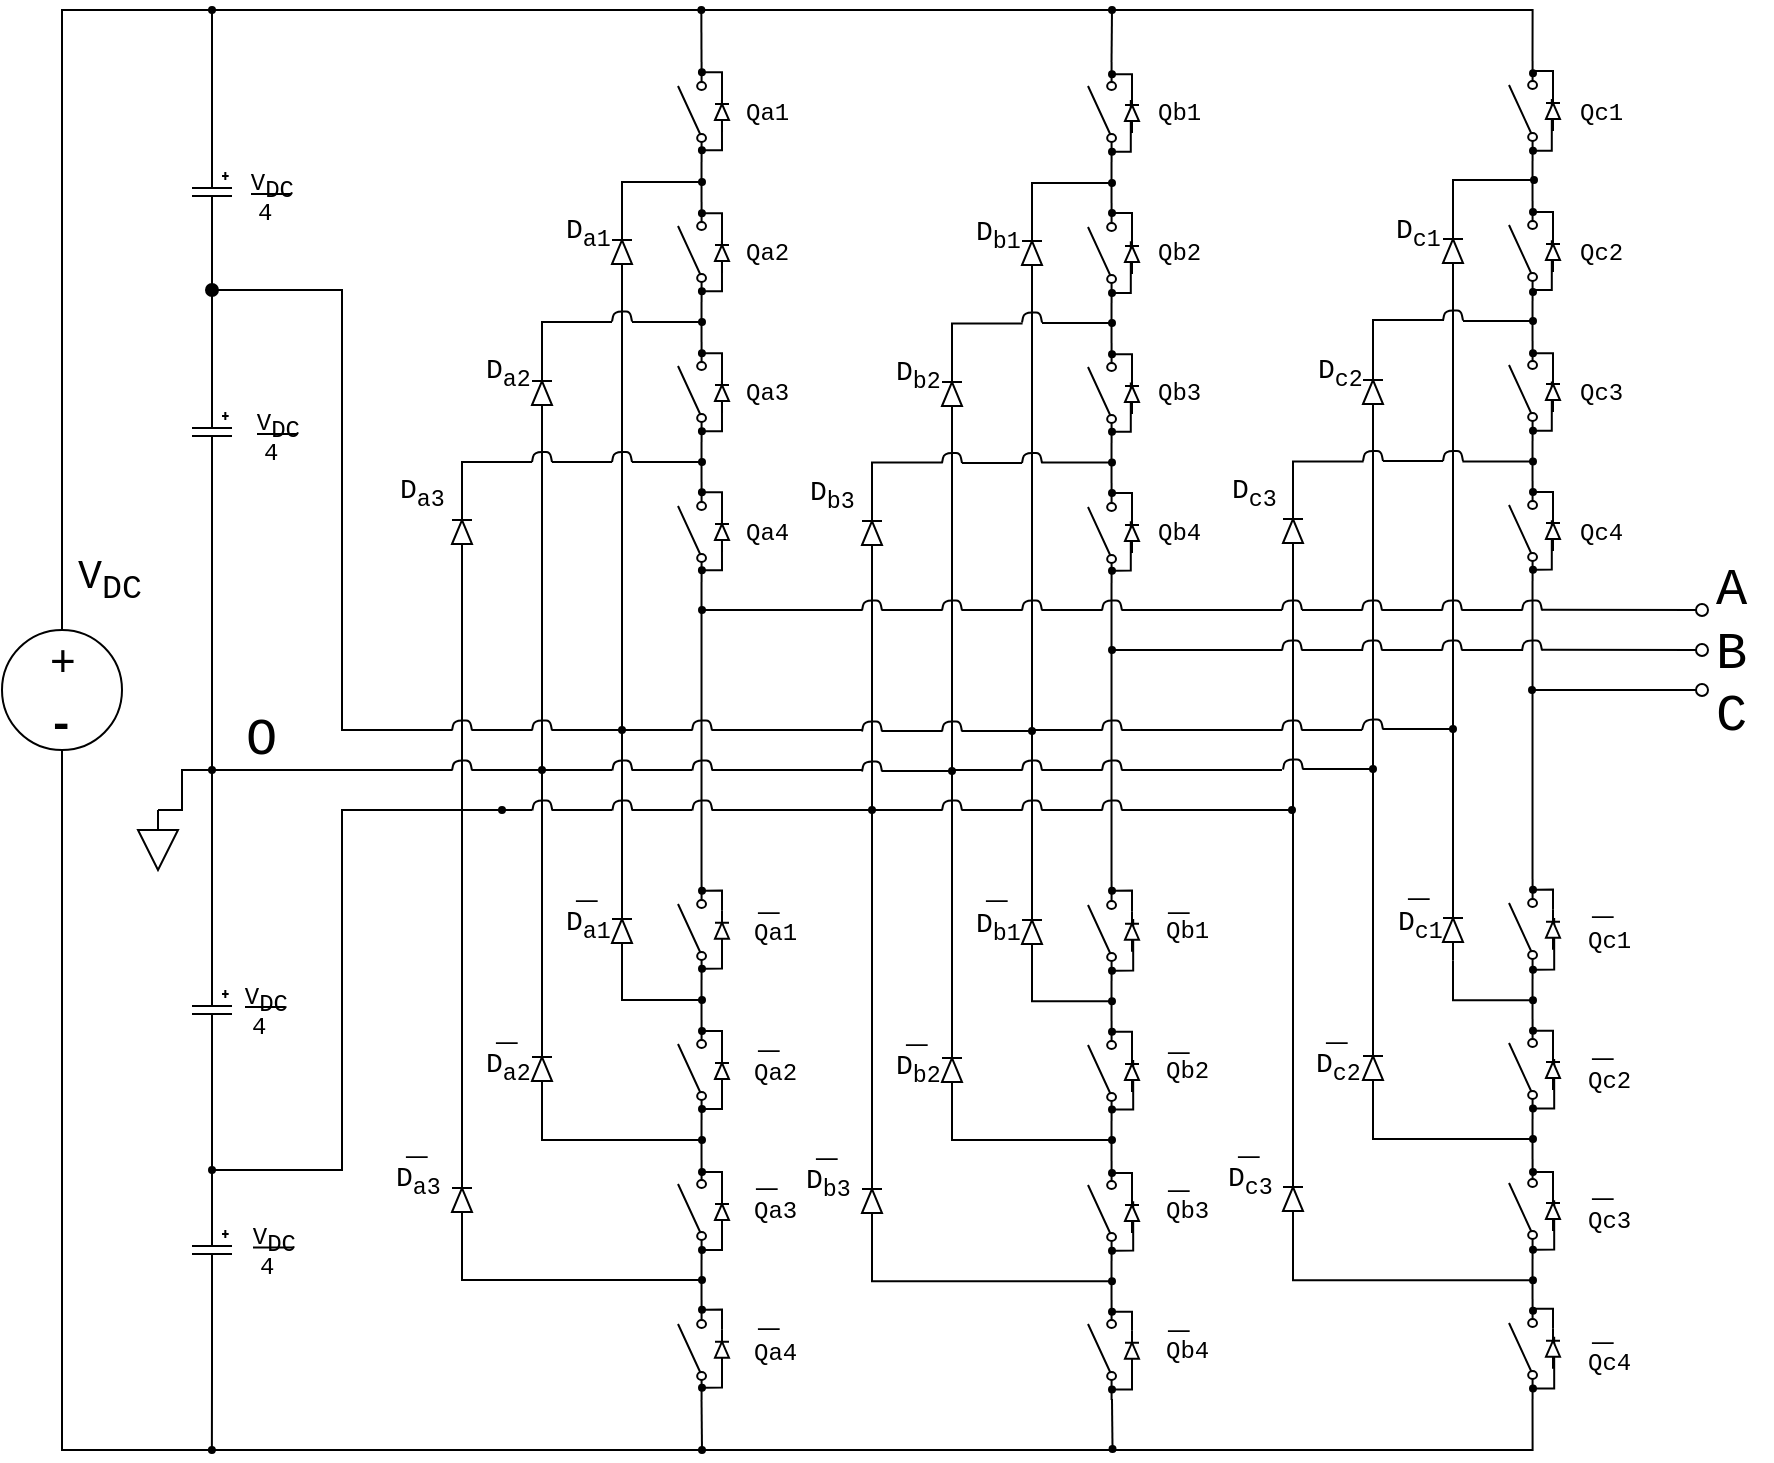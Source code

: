 <mxfile version="10.6.6" type="github"><diagram id="sscBolJHvE7xzkybfC2L" name="Page-1"><mxGraphModel dx="2323" dy="1302" grid="1" gridSize="5" guides="1" tooltips="1" connect="1" arrows="1" fold="1" page="1" pageScale="1" pageWidth="827" pageHeight="1169" math="0" shadow="0"><root><mxCell id="0"/><mxCell id="1" parent="0"/><mxCell id="-IDaspbTrrvlAIXSfm-w-86" value="&lt;font style=&quot;font-size: 14px&quot;&gt;D&lt;sub&gt;b3&lt;/sub&gt;&lt;/font&gt;" style="text;html=1;resizable=0;points=[];autosize=1;align=left;verticalAlign=top;spacingTop=-4;fontSize=18;fontFamily=Courier New;fontColor=#000000;" vertex="1" parent="1"><mxGeometry x="410" y="690.5" width="35" height="25" as="geometry"/></mxCell><mxCell id="ISOhxACk6VoRJgg4IMBV-1" value="" style="group" parent="1" vertex="1" connectable="0"><mxGeometry x="10" y="430" width="60" height="60" as="geometry"/></mxCell><mxCell id="ISOhxACk6VoRJgg4IMBV-2" value="" style="ellipse;whiteSpace=wrap;html=1;aspect=fixed;fillColor=none;" parent="ISOhxACk6VoRJgg4IMBV-1" vertex="1"><mxGeometry width="60" height="60" as="geometry"/></mxCell><mxCell id="ISOhxACk6VoRJgg4IMBV-3" value="+" style="text;html=1;resizable=0;points=[];autosize=1;align=left;verticalAlign=top;spacingTop=-4;fontStyle=0;fontSize=22;" parent="ISOhxACk6VoRJgg4IMBV-1" vertex="1"><mxGeometry x="22" width="20" height="20" as="geometry"/></mxCell><mxCell id="ISOhxACk6VoRJgg4IMBV-4" value="&lt;font style=&quot;font-size: 22px;&quot; face=&quot;Courier New&quot;&gt;-&lt;/font&gt;" style="text;html=1;resizable=0;points=[];autosize=1;align=left;verticalAlign=top;spacingTop=-4;fontSize=22;fontStyle=1" parent="ISOhxACk6VoRJgg4IMBV-1" vertex="1"><mxGeometry x="21" y="31" width="30" height="20" as="geometry"/></mxCell><mxCell id="ISOhxACk6VoRJgg4IMBV-5" style="edgeStyle=orthogonalEdgeStyle;rounded=0;orthogonalLoop=1;jettySize=auto;html=1;exitX=0;exitY=0.84;exitDx=0;exitDy=0;exitPerimeter=0;entryX=1;entryY=0.84;entryDx=0;entryDy=0;entryPerimeter=0;endArrow=none;endFill=0;" parent="1" source="ISOhxACk6VoRJgg4IMBV-6" target="ISOhxACk6VoRJgg4IMBV-8" edge="1"><mxGeometry relative="1" as="geometry"/></mxCell><mxCell id="ISOhxACk6VoRJgg4IMBV-6" value="" style="pointerEvents=1;verticalLabelPosition=bottom;shadow=0;dashed=0;align=center;fillColor=#ffffff;html=1;verticalAlign=top;strokeWidth=1;shape=mxgraph.electrical.electro-mechanical.simple_switch;direction=north;" parent="1" vertex="1"><mxGeometry x="348" y="146" width="14" height="50" as="geometry"/></mxCell><mxCell id="ISOhxACk6VoRJgg4IMBV-7" style="edgeStyle=orthogonalEdgeStyle;rounded=0;orthogonalLoop=1;jettySize=auto;html=1;exitX=0;exitY=0.84;exitDx=0;exitDy=0;exitPerimeter=0;entryX=1;entryY=0.84;entryDx=0;entryDy=0;entryPerimeter=0;endArrow=none;endFill=0;" parent="1" source="ISOhxACk6VoRJgg4IMBV-8" target="ISOhxACk6VoRJgg4IMBV-10" edge="1"><mxGeometry relative="1" as="geometry"/></mxCell><mxCell id="ISOhxACk6VoRJgg4IMBV-8" value="" style="pointerEvents=1;verticalLabelPosition=bottom;shadow=0;dashed=0;align=center;fillColor=#ffffff;html=1;verticalAlign=top;strokeWidth=1;shape=mxgraph.electrical.electro-mechanical.simple_switch;direction=north;" parent="1" vertex="1"><mxGeometry x="348" y="216" width="14" height="50" as="geometry"/></mxCell><mxCell id="ISOhxACk6VoRJgg4IMBV-9" style="edgeStyle=orthogonalEdgeStyle;rounded=0;orthogonalLoop=1;jettySize=auto;html=1;exitX=0;exitY=0.84;exitDx=0;exitDy=0;exitPerimeter=0;entryX=1;entryY=0.84;entryDx=0;entryDy=0;entryPerimeter=0;endArrow=none;endFill=0;" parent="1" source="ISOhxACk6VoRJgg4IMBV-10" target="ISOhxACk6VoRJgg4IMBV-12" edge="1"><mxGeometry relative="1" as="geometry"/></mxCell><mxCell id="ISOhxACk6VoRJgg4IMBV-10" value="" style="pointerEvents=1;verticalLabelPosition=bottom;shadow=0;dashed=0;align=center;fillColor=#ffffff;html=1;verticalAlign=top;strokeWidth=1;shape=mxgraph.electrical.electro-mechanical.simple_switch;direction=north;" parent="1" vertex="1"><mxGeometry x="348" y="286" width="14" height="50" as="geometry"/></mxCell><mxCell id="ISOhxACk6VoRJgg4IMBV-11" style="edgeStyle=orthogonalEdgeStyle;rounded=0;orthogonalLoop=1;jettySize=auto;html=1;exitX=0;exitY=0.84;exitDx=0;exitDy=0;exitPerimeter=0;entryX=1;entryY=0.84;entryDx=0;entryDy=0;entryPerimeter=0;endArrow=none;endFill=0;" parent="1" source="ISOhxACk6VoRJgg4IMBV-12" target="ISOhxACk6VoRJgg4IMBV-14" edge="1"><mxGeometry relative="1" as="geometry"><mxPoint x="364.667" y="455" as="sourcePoint"/><mxPoint x="365" y="515" as="targetPoint"/><Array as="points"/></mxGeometry></mxCell><mxCell id="ISOhxACk6VoRJgg4IMBV-12" value="" style="pointerEvents=1;verticalLabelPosition=bottom;shadow=0;dashed=0;align=center;fillColor=#ffffff;html=1;verticalAlign=top;strokeWidth=1;shape=mxgraph.electrical.electro-mechanical.simple_switch;direction=north;" parent="1" vertex="1"><mxGeometry x="348" y="356" width="14" height="50" as="geometry"/></mxCell><mxCell id="ISOhxACk6VoRJgg4IMBV-13" style="edgeStyle=orthogonalEdgeStyle;rounded=0;orthogonalLoop=1;jettySize=auto;html=1;exitX=0;exitY=0.84;exitDx=0;exitDy=0;exitPerimeter=0;entryX=1;entryY=0.84;entryDx=0;entryDy=0;entryPerimeter=0;endArrow=none;endFill=0;" parent="1" source="ISOhxACk6VoRJgg4IMBV-14" target="ISOhxACk6VoRJgg4IMBV-16" edge="1"><mxGeometry relative="1" as="geometry"/></mxCell><mxCell id="ISOhxACk6VoRJgg4IMBV-14" value="" style="pointerEvents=1;verticalLabelPosition=bottom;shadow=0;dashed=0;align=center;fillColor=#ffffff;html=1;verticalAlign=top;strokeWidth=1;shape=mxgraph.electrical.electro-mechanical.simple_switch;direction=north;" parent="1" vertex="1"><mxGeometry x="348" y="555" width="14" height="50" as="geometry"/></mxCell><mxCell id="ISOhxACk6VoRJgg4IMBV-15" style="edgeStyle=orthogonalEdgeStyle;rounded=0;orthogonalLoop=1;jettySize=auto;html=1;exitX=0;exitY=0.84;exitDx=0;exitDy=0;exitPerimeter=0;entryX=1;entryY=0.84;entryDx=0;entryDy=0;entryPerimeter=0;endArrow=none;endFill=0;" parent="1" source="ISOhxACk6VoRJgg4IMBV-16" target="ISOhxACk6VoRJgg4IMBV-18" edge="1"><mxGeometry relative="1" as="geometry"/></mxCell><mxCell id="ISOhxACk6VoRJgg4IMBV-16" value="" style="pointerEvents=1;verticalLabelPosition=bottom;shadow=0;dashed=0;align=center;fillColor=#ffffff;html=1;verticalAlign=top;strokeWidth=1;shape=mxgraph.electrical.electro-mechanical.simple_switch;direction=north;" parent="1" vertex="1"><mxGeometry x="348" y="625" width="14" height="50" as="geometry"/></mxCell><mxCell id="ISOhxACk6VoRJgg4IMBV-17" style="edgeStyle=orthogonalEdgeStyle;rounded=0;orthogonalLoop=1;jettySize=auto;html=1;exitX=0;exitY=0.84;exitDx=0;exitDy=0;exitPerimeter=0;entryX=1;entryY=0.84;entryDx=0;entryDy=0;entryPerimeter=0;endArrow=none;endFill=0;" parent="1" source="ISOhxACk6VoRJgg4IMBV-18" target="ISOhxACk6VoRJgg4IMBV-20" edge="1"><mxGeometry relative="1" as="geometry"/></mxCell><mxCell id="ISOhxACk6VoRJgg4IMBV-18" value="" style="pointerEvents=1;verticalLabelPosition=bottom;shadow=0;dashed=0;align=center;fillColor=#ffffff;html=1;verticalAlign=top;strokeWidth=1;shape=mxgraph.electrical.electro-mechanical.simple_switch;direction=north;" parent="1" vertex="1"><mxGeometry x="348" y="695" width="14" height="50" as="geometry"/></mxCell><mxCell id="ISOhxACk6VoRJgg4IMBV-19" style="edgeStyle=orthogonalEdgeStyle;rounded=0;orthogonalLoop=1;jettySize=auto;html=1;exitX=0;exitY=0.84;exitDx=0;exitDy=0;exitPerimeter=0;entryX=0.5;entryY=1;entryDx=0;entryDy=0;endArrow=none;endFill=0;" parent="1" source="-IDaspbTrrvlAIXSfm-w-112" target="ISOhxACk6VoRJgg4IMBV-2" edge="1"><mxGeometry relative="1" as="geometry"><Array as="points"><mxPoint x="775" y="840"/><mxPoint x="40" y="840"/></Array></mxGeometry></mxCell><mxCell id="ISOhxACk6VoRJgg4IMBV-20" value="" style="pointerEvents=1;verticalLabelPosition=bottom;shadow=0;dashed=0;align=center;fillColor=#ffffff;html=1;verticalAlign=top;strokeWidth=1;shape=mxgraph.electrical.electro-mechanical.simple_switch;direction=north;" parent="1" vertex="1"><mxGeometry x="348" y="765" width="14" height="50" as="geometry"/></mxCell><mxCell id="ISOhxACk6VoRJgg4IMBV-21" style="edgeStyle=orthogonalEdgeStyle;rounded=0;orthogonalLoop=1;jettySize=auto;html=1;exitX=0;exitY=0.5;exitDx=0;exitDy=0;exitPerimeter=0;endArrow=oval;endFill=1;endSize=3;" parent="1" source="ISOhxACk6VoRJgg4IMBV-22" edge="1"><mxGeometry relative="1" as="geometry"><mxPoint x="115" y="120" as="targetPoint"/></mxGeometry></mxCell><mxCell id="ISOhxACk6VoRJgg4IMBV-22" value="" style="pointerEvents=1;verticalLabelPosition=bottom;shadow=0;dashed=0;align=center;fillColor=#ffffff;html=1;verticalAlign=top;strokeWidth=1;shape=mxgraph.electrical.capacitors.capacitor_5;direction=south;" parent="1" vertex="1"><mxGeometry x="105" y="191" width="20" height="40" as="geometry"/></mxCell><mxCell id="ISOhxACk6VoRJgg4IMBV-23" style="edgeStyle=orthogonalEdgeStyle;rounded=0;orthogonalLoop=1;jettySize=auto;html=1;exitX=0;exitY=0.5;exitDx=0;exitDy=0;exitPerimeter=0;entryX=1;entryY=0.5;entryDx=0;entryDy=0;entryPerimeter=0;endArrow=none;endFill=0;endSize=3;" parent="1" source="ISOhxACk6VoRJgg4IMBV-25" target="ISOhxACk6VoRJgg4IMBV-22" edge="1"><mxGeometry relative="1" as="geometry"/></mxCell><mxCell id="ISOhxACk6VoRJgg4IMBV-24" style="edgeStyle=orthogonalEdgeStyle;rounded=0;orthogonalLoop=1;jettySize=auto;html=1;exitX=1;exitY=0.5;exitDx=0;exitDy=0;exitPerimeter=0;entryX=0;entryY=0.5;entryDx=0;entryDy=0;entryPerimeter=0;endArrow=none;endFill=0;endSize=3;" parent="1" source="ISOhxACk6VoRJgg4IMBV-25" target="ISOhxACk6VoRJgg4IMBV-29" edge="1"><mxGeometry relative="1" as="geometry"/></mxCell><mxCell id="ISOhxACk6VoRJgg4IMBV-25" value="" style="pointerEvents=1;verticalLabelPosition=bottom;shadow=0;dashed=0;align=center;fillColor=#ffffff;html=1;verticalAlign=top;strokeWidth=1;shape=mxgraph.electrical.capacitors.capacitor_5;direction=south;" parent="1" vertex="1"><mxGeometry x="105" y="311" width="20" height="40" as="geometry"/></mxCell><mxCell id="ISOhxACk6VoRJgg4IMBV-26" style="edgeStyle=orthogonalEdgeStyle;rounded=0;orthogonalLoop=1;jettySize=auto;html=1;exitX=1;exitY=0.5;exitDx=0;exitDy=0;exitPerimeter=0;endArrow=oval;endFill=1;endSize=3;" parent="1" source="ISOhxACk6VoRJgg4IMBV-27" edge="1"><mxGeometry relative="1" as="geometry"><mxPoint x="114.944" y="840" as="targetPoint"/></mxGeometry></mxCell><mxCell id="ISOhxACk6VoRJgg4IMBV-27" value="" style="pointerEvents=1;verticalLabelPosition=bottom;shadow=0;dashed=0;align=center;fillColor=#ffffff;html=1;verticalAlign=top;strokeWidth=1;shape=mxgraph.electrical.capacitors.capacitor_5;direction=south;" parent="1" vertex="1"><mxGeometry x="105" y="720" width="20" height="40" as="geometry"/></mxCell><mxCell id="ISOhxACk6VoRJgg4IMBV-28" style="edgeStyle=orthogonalEdgeStyle;rounded=0;orthogonalLoop=1;jettySize=auto;html=1;exitX=1;exitY=0.5;exitDx=0;exitDy=0;exitPerimeter=0;entryX=0;entryY=0.5;entryDx=0;entryDy=0;entryPerimeter=0;endArrow=none;endFill=0;endSize=3;" parent="1" source="ISOhxACk6VoRJgg4IMBV-29" target="ISOhxACk6VoRJgg4IMBV-27" edge="1"><mxGeometry relative="1" as="geometry"/></mxCell><mxCell id="ISOhxACk6VoRJgg4IMBV-29" value="" style="pointerEvents=1;verticalLabelPosition=bottom;shadow=0;dashed=0;align=center;fillColor=#ffffff;html=1;verticalAlign=top;strokeWidth=1;shape=mxgraph.electrical.capacitors.capacitor_5;direction=south;" parent="1" vertex="1"><mxGeometry x="105" y="600" width="20" height="40" as="geometry"/></mxCell><mxCell id="ISOhxACk6VoRJgg4IMBV-30" style="edgeStyle=orthogonalEdgeStyle;rounded=0;orthogonalLoop=1;jettySize=auto;html=1;endArrow=oval;endFill=1;endSize=3;" parent="1" edge="1"><mxGeometry relative="1" as="geometry"><mxPoint x="360" y="346" as="targetPoint"/><Array as="points"><mxPoint x="325" y="346"/></Array><mxPoint x="325" y="346" as="sourcePoint"/></mxGeometry></mxCell><mxCell id="ISOhxACk6VoRJgg4IMBV-31" style="edgeStyle=orthogonalEdgeStyle;rounded=0;orthogonalLoop=1;jettySize=auto;html=1;endArrow=oval;endFill=1;endSize=3;" parent="1" edge="1"><mxGeometry relative="1" as="geometry"><mxPoint x="360" y="615" as="targetPoint"/><Array as="points"><mxPoint x="320" y="615"/></Array><mxPoint x="320" y="595" as="sourcePoint"/></mxGeometry></mxCell><mxCell id="ISOhxACk6VoRJgg4IMBV-33" style="edgeStyle=orthogonalEdgeStyle;rounded=0;orthogonalLoop=1;jettySize=auto;html=1;entryX=1;entryY=0.84;entryDx=0;entryDy=0;entryPerimeter=0;endArrow=none;endFill=0;" parent="1" target="-IDaspbTrrvlAIXSfm-w-99" edge="1"><mxGeometry relative="1" as="geometry"><mxPoint x="399.6" y="147" as="targetPoint"/><Array as="points"><mxPoint x="40" y="120"/><mxPoint x="775" y="120"/></Array><mxPoint x="40" y="430" as="sourcePoint"/></mxGeometry></mxCell><mxCell id="ISOhxACk6VoRJgg4IMBV-34" style="edgeStyle=orthogonalEdgeStyle;rounded=0;orthogonalLoop=1;jettySize=auto;html=1;exitX=0.5;exitY=0;exitDx=0;exitDy=0;exitPerimeter=0;endArrow=oval;endFill=1;endSize=3;" parent="1" source="ISOhxACk6VoRJgg4IMBV-35" edge="1"><mxGeometry relative="1" as="geometry"><mxPoint x="115" y="500" as="targetPoint"/><Array as="points"><mxPoint x="100" y="500"/></Array></mxGeometry></mxCell><mxCell id="ISOhxACk6VoRJgg4IMBV-35" value="" style="pointerEvents=1;verticalLabelPosition=bottom;shadow=0;dashed=0;align=center;fillColor=#ffffff;html=1;verticalAlign=top;strokeWidth=1;shape=mxgraph.electrical.signal_sources.signal_ground;" parent="1" vertex="1"><mxGeometry x="78" y="520" width="20" height="30" as="geometry"/></mxCell><mxCell id="ISOhxACk6VoRJgg4IMBV-38" style="edgeStyle=orthogonalEdgeStyle;rounded=0;orthogonalLoop=1;jettySize=auto;html=1;endArrow=oval;endFill=1;endSize=3;exitX=0;exitY=0.5;exitDx=0;exitDy=0;exitPerimeter=0;" parent="1" source="ISOhxACk6VoRJgg4IMBV-70" edge="1"><mxGeometry relative="1" as="geometry"><mxPoint x="360" y="685" as="targetPoint"/><Array as="points"><mxPoint x="280" y="685"/></Array><mxPoint x="280" y="655" as="sourcePoint"/></mxGeometry></mxCell><mxCell id="ISOhxACk6VoRJgg4IMBV-43" style="edgeStyle=orthogonalEdgeStyle;rounded=0;orthogonalLoop=1;jettySize=auto;html=1;endArrow=oval;endFill=1;endSize=3;exitX=1;exitY=0.5;exitDx=0;exitDy=0;exitPerimeter=0;" parent="1" source="ISOhxACk6VoRJgg4IMBV-52" edge="1"><mxGeometry relative="1" as="geometry"><Array as="points"><mxPoint x="320" y="206"/><mxPoint x="360" y="206"/></Array><mxPoint x="260" y="236" as="sourcePoint"/><mxPoint x="360" y="206" as="targetPoint"/></mxGeometry></mxCell><mxCell id="ISOhxACk6VoRJgg4IMBV-46" style="edgeStyle=orthogonalEdgeStyle;rounded=0;orthogonalLoop=1;jettySize=auto;html=1;endArrow=oval;endFill=1;endSize=3;exitX=0;exitY=0.5;exitDx=0;exitDy=0;exitPerimeter=0;" parent="1" source="ISOhxACk6VoRJgg4IMBV-82" edge="1"><mxGeometry relative="1" as="geometry"><mxPoint x="360" y="755" as="targetPoint"/><Array as="points"><mxPoint x="240" y="755"/></Array><mxPoint x="170" y="755" as="sourcePoint"/></mxGeometry></mxCell><mxCell id="ISOhxACk6VoRJgg4IMBV-48" value="" style="endArrow=oval;html=1;endFill=0;" parent="1" edge="1"><mxGeometry width="50" height="50" relative="1" as="geometry"><mxPoint x="780" y="419.833" as="sourcePoint"/><mxPoint x="860" y="420" as="targetPoint"/></mxGeometry></mxCell><mxCell id="ISOhxACk6VoRJgg4IMBV-49" value="&lt;font style=&quot;font-size: 20px&quot; face=&quot;Courier New&quot;&gt;V&lt;sub&gt;DC&lt;/sub&gt;&lt;/font&gt;" style="text;html=1;resizable=0;points=[];autosize=1;align=left;verticalAlign=top;spacingTop=-4;fontSize=26;" parent="1" vertex="1"><mxGeometry x="46" y="382" width="50" height="40" as="geometry"/></mxCell><mxCell id="ISOhxACk6VoRJgg4IMBV-50" value="&lt;font face=&quot;Courier New&quot;&gt;O&lt;/font&gt;" style="text;html=1;resizable=0;points=[];autosize=1;align=left;verticalAlign=top;spacingTop=-4;fontSize=26;" parent="1" vertex="1"><mxGeometry x="130" y="465" width="30" height="30" as="geometry"/></mxCell><mxCell id="ISOhxACk6VoRJgg4IMBV-51" value="&lt;font face=&quot;Courier New&quot;&gt;A&lt;/font&gt;" style="text;html=1;resizable=0;points=[];autosize=1;align=left;verticalAlign=top;spacingTop=-4;fontSize=26;" parent="1" vertex="1"><mxGeometry x="865" y="389.833" width="30" height="30" as="geometry"/></mxCell><mxCell id="ISOhxACk6VoRJgg4IMBV-52" value="" style="pointerEvents=1;fillColor=#000000;verticalLabelPosition=bottom;shadow=0;dashed=0;align=center;fillColor=#ffffff;html=1;verticalAlign=top;strokeWidth=1;shape=mxgraph.electrical.diodes.diode;direction=north;" parent="1" vertex="1"><mxGeometry x="315" y="226" width="10" height="30" as="geometry"/></mxCell><mxCell id="ISOhxACk6VoRJgg4IMBV-57" style="edgeStyle=orthogonalEdgeStyle;rounded=0;orthogonalLoop=1;jettySize=auto;html=1;exitX=0;exitY=0.5;exitDx=0;exitDy=0;exitPerimeter=0;endArrow=none;endFill=0;" parent="1" source="ISOhxACk6VoRJgg4IMBV-56" edge="1"><mxGeometry relative="1" as="geometry"><mxPoint x="319.98" y="595.034" as="targetPoint"/></mxGeometry></mxCell><mxCell id="9iAsEl-rplv7JPmp0Qpo-2" style="edgeStyle=orthogonalEdgeStyle;rounded=0;orthogonalLoop=1;jettySize=auto;html=1;exitX=1;exitY=0.5;exitDx=0;exitDy=0;exitPerimeter=0;entryX=0;entryY=0.5;entryDx=0;entryDy=0;entryPerimeter=0;endArrow=none;endFill=0;" parent="1" source="ISOhxACk6VoRJgg4IMBV-56" target="ISOhxACk6VoRJgg4IMBV-52" edge="1"><mxGeometry relative="1" as="geometry"/></mxCell><mxCell id="ISOhxACk6VoRJgg4IMBV-56" value="" style="pointerEvents=1;fillColor=#000000;verticalLabelPosition=bottom;shadow=0;dashed=0;align=center;fillColor=#ffffff;html=1;verticalAlign=top;strokeWidth=1;shape=mxgraph.electrical.diodes.diode;direction=north;" parent="1" vertex="1"><mxGeometry x="315" y="565.5" width="10" height="30" as="geometry"/></mxCell><mxCell id="ISOhxACk6VoRJgg4IMBV-74" style="edgeStyle=orthogonalEdgeStyle;rounded=0;orthogonalLoop=1;jettySize=auto;html=1;exitX=1;exitY=0.5;exitDx=0;exitDy=0;exitPerimeter=0;endArrow=none;endFill=0;endSize=3;" parent="1" source="ISOhxACk6VoRJgg4IMBV-62" edge="1"><mxGeometry relative="1" as="geometry"><mxPoint x="315" y="276" as="targetPoint"/><Array as="points"><mxPoint x="280" y="276"/></Array></mxGeometry></mxCell><mxCell id="ISOhxACk6VoRJgg4IMBV-62" value="" style="pointerEvents=1;fillColor=#000000;verticalLabelPosition=bottom;shadow=0;dashed=0;align=center;fillColor=#ffffff;html=1;verticalAlign=top;strokeWidth=1;shape=mxgraph.electrical.diodes.diode;direction=north;" parent="1" vertex="1"><mxGeometry x="275" y="296.5" width="10" height="30" as="geometry"/></mxCell><mxCell id="9iAsEl-rplv7JPmp0Qpo-3" style="edgeStyle=orthogonalEdgeStyle;rounded=0;orthogonalLoop=1;jettySize=auto;html=1;exitX=1;exitY=0.5;exitDx=0;exitDy=0;exitPerimeter=0;endArrow=none;endFill=0;entryX=0;entryY=0.5;entryDx=0;entryDy=0;entryPerimeter=0;" parent="1" source="ISOhxACk6VoRJgg4IMBV-70" target="ISOhxACk6VoRJgg4IMBV-62" edge="1"><mxGeometry relative="1" as="geometry"><mxPoint x="295" y="509.333" as="targetPoint"/></mxGeometry></mxCell><mxCell id="ISOhxACk6VoRJgg4IMBV-70" value="" style="pointerEvents=1;fillColor=#000000;verticalLabelPosition=bottom;shadow=0;dashed=0;align=center;fillColor=#ffffff;html=1;verticalAlign=top;strokeWidth=1;shape=mxgraph.electrical.diodes.diode;direction=north;" parent="1" vertex="1"><mxGeometry x="275" y="634.5" width="10" height="30" as="geometry"/></mxCell><mxCell id="ISOhxACk6VoRJgg4IMBV-79" style="edgeStyle=orthogonalEdgeStyle;rounded=0;orthogonalLoop=1;jettySize=auto;html=1;exitX=1;exitY=0.5;exitDx=0;exitDy=0;exitPerimeter=0;endArrow=none;endFill=0;endSize=3;" parent="1" source="ISOhxACk6VoRJgg4IMBV-75" edge="1"><mxGeometry relative="1" as="geometry"><mxPoint x="275" y="346" as="targetPoint"/><Array as="points"><mxPoint x="240" y="346"/></Array></mxGeometry></mxCell><mxCell id="ISOhxACk6VoRJgg4IMBV-75" value="" style="pointerEvents=1;fillColor=#000000;verticalLabelPosition=bottom;shadow=0;dashed=0;align=center;fillColor=#ffffff;html=1;verticalAlign=top;strokeWidth=1;shape=mxgraph.electrical.diodes.diode;direction=north;" parent="1" vertex="1"><mxGeometry x="235" y="366" width="10" height="30" as="geometry"/></mxCell><mxCell id="ISOhxACk6VoRJgg4IMBV-80" value="" style="endArrow=none;html=1;" parent="1" edge="1"><mxGeometry width="50" height="50" relative="1" as="geometry"><mxPoint x="275.0" y="346" as="sourcePoint"/><mxPoint x="285.0" y="346" as="targetPoint"/><Array as="points"><mxPoint x="276" y="341"/><mxPoint x="284" y="341"/></Array></mxGeometry></mxCell><mxCell id="ISOhxACk6VoRJgg4IMBV-81" value="" style="endArrow=none;html=1;" parent="1" edge="1"><mxGeometry width="50" height="50" relative="1" as="geometry"><mxPoint x="285" y="346" as="sourcePoint"/><mxPoint x="315" y="346" as="targetPoint"/></mxGeometry></mxCell><mxCell id="ISOhxACk6VoRJgg4IMBV-83" style="edgeStyle=orthogonalEdgeStyle;rounded=0;orthogonalLoop=1;jettySize=auto;html=1;exitX=1;exitY=0.5;exitDx=0;exitDy=0;exitPerimeter=0;entryX=0;entryY=0.5;entryDx=0;entryDy=0;entryPerimeter=0;endArrow=none;endFill=0;endSize=3;" parent="1" source="ISOhxACk6VoRJgg4IMBV-82" target="ISOhxACk6VoRJgg4IMBV-75" edge="1"><mxGeometry relative="1" as="geometry"><mxPoint x="245.143" y="585.286" as="targetPoint"/></mxGeometry></mxCell><mxCell id="ISOhxACk6VoRJgg4IMBV-82" value="" style="pointerEvents=1;fillColor=#000000;verticalLabelPosition=bottom;shadow=0;dashed=0;align=center;fillColor=#ffffff;html=1;verticalAlign=top;strokeWidth=1;shape=mxgraph.electrical.diodes.diode;direction=north;" parent="1" vertex="1"><mxGeometry x="235" y="700" width="10" height="30" as="geometry"/></mxCell><mxCell id="ISOhxACk6VoRJgg4IMBV-89" value="&lt;font face=&quot;Courier New&quot;&gt;Qa1&lt;/font&gt;" style="text;html=1;resizable=0;points=[];autosize=1;align=left;verticalAlign=top;spacingTop=-4;" parent="1" vertex="1"><mxGeometry x="380" y="161" width="35" height="20" as="geometry"/></mxCell><mxCell id="ISOhxACk6VoRJgg4IMBV-90" value="&lt;font face=&quot;Courier New&quot;&gt;Qa2&lt;/font&gt;" style="text;html=1;resizable=0;points=[];autosize=1;align=left;verticalAlign=top;spacingTop=-4;" parent="1" vertex="1"><mxGeometry x="380" y="231" width="35" height="20" as="geometry"/></mxCell><mxCell id="ISOhxACk6VoRJgg4IMBV-91" value="&lt;font face=&quot;Courier New&quot;&gt;Qa3&lt;/font&gt;" style="text;html=1;resizable=0;points=[];autosize=1;align=left;verticalAlign=top;spacingTop=-4;" parent="1" vertex="1"><mxGeometry x="380" y="301" width="35" height="20" as="geometry"/></mxCell><mxCell id="ISOhxACk6VoRJgg4IMBV-92" value="&lt;font face=&quot;Courier New&quot;&gt;Qa4&lt;/font&gt;" style="text;html=1;resizable=0;points=[];autosize=1;align=left;verticalAlign=top;spacingTop=-4;" parent="1" vertex="1"><mxGeometry x="380" y="371" width="35" height="20" as="geometry"/></mxCell><mxCell id="ISOhxACk6VoRJgg4IMBV-93" value="&lt;font face=&quot;Courier New&quot;&gt;Qa1&lt;/font&gt;" style="text;html=1;resizable=0;points=[];autosize=1;align=left;verticalAlign=top;spacingTop=-4;" parent="1" vertex="1"><mxGeometry x="384" y="570.6" width="35" height="20" as="geometry"/></mxCell><mxCell id="ISOhxACk6VoRJgg4IMBV-94" value="&lt;font face=&quot;Courier New&quot;&gt;Qa2&lt;/font&gt;" style="text;html=1;resizable=0;points=[];autosize=1;align=left;verticalAlign=top;spacingTop=-4;" parent="1" vertex="1"><mxGeometry x="384" y="640.6" width="35" height="20" as="geometry"/></mxCell><mxCell id="ISOhxACk6VoRJgg4IMBV-95" value="&lt;font face=&quot;Courier New&quot;&gt;Qa3&lt;/font&gt;" style="text;html=1;resizable=0;points=[];autosize=1;align=left;verticalAlign=top;spacingTop=-4;" parent="1" vertex="1"><mxGeometry x="384" y="710.1" width="35" height="20" as="geometry"/></mxCell><mxCell id="ISOhxACk6VoRJgg4IMBV-96" value="&lt;font face=&quot;Courier New&quot;&gt;Qa4&lt;/font&gt;" style="text;html=1;resizable=0;points=[];autosize=1;align=left;verticalAlign=top;spacingTop=-4;" parent="1" vertex="1"><mxGeometry x="384" y="780.6" width="35" height="20" as="geometry"/></mxCell><mxCell id="ISOhxACk6VoRJgg4IMBV-97" value="&lt;font style=&quot;font-size: 18px;&quot; face=&quot;Courier New&quot;&gt;_&lt;/font&gt;" style="text;html=1;resizable=0;points=[];autosize=1;align=left;verticalAlign=top;spacingTop=-4;fontSize=18;" parent="1" vertex="1"><mxGeometry x="386" y="550.5" width="20" height="20" as="geometry"/></mxCell><mxCell id="ISOhxACk6VoRJgg4IMBV-98" value="&lt;font style=&quot;font-size: 18px;&quot; face=&quot;Courier New&quot;&gt;_&lt;/font&gt;" style="text;html=1;resizable=0;points=[];autosize=1;align=left;verticalAlign=top;spacingTop=-4;fontSize=18;" parent="1" vertex="1"><mxGeometry x="386" y="620" width="20" height="20" as="geometry"/></mxCell><mxCell id="ISOhxACk6VoRJgg4IMBV-99" value="&lt;font style=&quot;font-size: 18px;&quot; face=&quot;Courier New&quot;&gt;_&lt;/font&gt;" style="text;html=1;resizable=0;points=[];autosize=1;align=left;verticalAlign=top;spacingTop=-4;fontSize=18;" parent="1" vertex="1"><mxGeometry x="385" y="689" width="20" height="20" as="geometry"/></mxCell><mxCell id="ISOhxACk6VoRJgg4IMBV-100" value="&lt;font style=&quot;font-size: 18px;&quot; face=&quot;Courier New&quot;&gt;_&lt;/font&gt;" style="text;html=1;resizable=0;points=[];autosize=1;align=left;verticalAlign=top;spacingTop=-4;fontSize=18;" parent="1" vertex="1"><mxGeometry x="386" y="759" width="20" height="20" as="geometry"/></mxCell><mxCell id="ISOhxACk6VoRJgg4IMBV-104" value="" style="group" parent="1" vertex="1" connectable="0"><mxGeometry x="110" y="316" width="50" height="35" as="geometry"/></mxCell><mxCell id="ISOhxACk6VoRJgg4IMBV-101" value="" style="endArrow=none;html=1;fontSize=16;" parent="ISOhxACk6VoRJgg4IMBV-104" edge="1"><mxGeometry width="50" height="50" relative="1" as="geometry"><mxPoint x="27.5" y="16" as="sourcePoint"/><mxPoint x="47.5" y="16" as="targetPoint"/></mxGeometry></mxCell><mxCell id="ISOhxACk6VoRJgg4IMBV-102" value="&lt;font style=&quot;font-size: 12px;&quot; face=&quot;Courier New&quot;&gt;V&lt;sub style=&quot;font-size: 12px;&quot;&gt;DC&lt;/sub&gt;&lt;/font&gt;" style="text;html=1;resizable=0;points=[];autosize=1;align=right;verticalAlign=top;spacingTop=-4;fontSize=12;" parent="ISOhxACk6VoRJgg4IMBV-104" vertex="1"><mxGeometry width="50" height="30" as="geometry"/></mxCell><mxCell id="ISOhxACk6VoRJgg4IMBV-103" value="&lt;font face=&quot;Courier New&quot;&gt;4&lt;/font&gt;" style="text;html=1;resizable=0;points=[];autosize=1;align=left;verticalAlign=top;spacingTop=-4;fontSize=12;" parent="ISOhxACk6VoRJgg4IMBV-104" vertex="1"><mxGeometry x="29" y="15" width="20" height="20" as="geometry"/></mxCell><mxCell id="ISOhxACk6VoRJgg4IMBV-105" value="" style="group" parent="1" vertex="1" connectable="0"><mxGeometry x="104" y="602.5" width="50" height="35" as="geometry"/></mxCell><mxCell id="ISOhxACk6VoRJgg4IMBV-106" value="" style="endArrow=none;html=1;fontSize=16;" parent="ISOhxACk6VoRJgg4IMBV-105" edge="1"><mxGeometry width="50" height="50" relative="1" as="geometry"><mxPoint x="27.5" y="16" as="sourcePoint"/><mxPoint x="47.5" y="16" as="targetPoint"/></mxGeometry></mxCell><mxCell id="ISOhxACk6VoRJgg4IMBV-107" value="&lt;font style=&quot;font-size: 12px;&quot; face=&quot;Courier New&quot;&gt;V&lt;sub style=&quot;font-size: 12px;&quot;&gt;DC&lt;/sub&gt;&lt;/font&gt;" style="text;html=1;resizable=0;points=[];autosize=1;align=right;verticalAlign=top;spacingTop=-4;fontSize=12;" parent="ISOhxACk6VoRJgg4IMBV-105" vertex="1"><mxGeometry width="50" height="30" as="geometry"/></mxCell><mxCell id="ISOhxACk6VoRJgg4IMBV-108" value="&lt;font face=&quot;Courier New&quot;&gt;4&lt;/font&gt;" style="text;html=1;resizable=0;points=[];autosize=1;align=left;verticalAlign=top;spacingTop=-4;fontSize=12;" parent="ISOhxACk6VoRJgg4IMBV-105" vertex="1"><mxGeometry x="29" y="15" width="20" height="20" as="geometry"/></mxCell><mxCell id="ISOhxACk6VoRJgg4IMBV-109" value="" style="group" parent="1" vertex="1" connectable="0"><mxGeometry x="108" y="722.7" width="50" height="35" as="geometry"/></mxCell><mxCell id="ISOhxACk6VoRJgg4IMBV-110" value="" style="endArrow=none;html=1;fontSize=16;" parent="ISOhxACk6VoRJgg4IMBV-109" edge="1"><mxGeometry width="50" height="50" relative="1" as="geometry"><mxPoint x="27.5" y="16" as="sourcePoint"/><mxPoint x="47.5" y="16" as="targetPoint"/></mxGeometry></mxCell><mxCell id="ISOhxACk6VoRJgg4IMBV-111" value="&lt;font style=&quot;font-size: 12px;&quot; face=&quot;Courier New&quot;&gt;V&lt;sub style=&quot;font-size: 12px;&quot;&gt;DC&lt;/sub&gt;&lt;/font&gt;" style="text;html=1;resizable=0;points=[];autosize=1;align=right;verticalAlign=top;spacingTop=-4;fontSize=12;" parent="ISOhxACk6VoRJgg4IMBV-109" vertex="1"><mxGeometry width="50" height="30" as="geometry"/></mxCell><mxCell id="ISOhxACk6VoRJgg4IMBV-112" value="&lt;font face=&quot;Courier New&quot;&gt;4&lt;/font&gt;" style="text;html=1;resizable=0;points=[];autosize=1;align=left;verticalAlign=top;spacingTop=-4;fontSize=12;" parent="ISOhxACk6VoRJgg4IMBV-109" vertex="1"><mxGeometry x="29" y="15" width="20" height="20" as="geometry"/></mxCell><mxCell id="ISOhxACk6VoRJgg4IMBV-113" value="" style="group" parent="1" vertex="1" connectable="0"><mxGeometry x="107" y="196" width="50" height="35" as="geometry"/></mxCell><mxCell id="ISOhxACk6VoRJgg4IMBV-114" value="" style="endArrow=none;html=1;fontSize=16;" parent="ISOhxACk6VoRJgg4IMBV-113" edge="1"><mxGeometry width="50" height="50" relative="1" as="geometry"><mxPoint x="27.5" y="16" as="sourcePoint"/><mxPoint x="47.5" y="16" as="targetPoint"/></mxGeometry></mxCell><mxCell id="ISOhxACk6VoRJgg4IMBV-115" value="&lt;font style=&quot;font-size: 12px;&quot; face=&quot;Courier New&quot;&gt;V&lt;sub style=&quot;font-size: 12px;&quot;&gt;DC&lt;/sub&gt;&lt;/font&gt;" style="text;html=1;resizable=0;points=[];autosize=1;align=right;verticalAlign=top;spacingTop=-4;fontSize=12;" parent="ISOhxACk6VoRJgg4IMBV-113" vertex="1"><mxGeometry width="50" height="30" as="geometry"/></mxCell><mxCell id="ISOhxACk6VoRJgg4IMBV-116" value="&lt;font face=&quot;Courier New&quot;&gt;4&lt;/font&gt;" style="text;html=1;resizable=0;points=[];autosize=1;align=left;verticalAlign=top;spacingTop=-4;fontSize=12;" parent="ISOhxACk6VoRJgg4IMBV-113" vertex="1"><mxGeometry x="29" y="15" width="20" height="20" as="geometry"/></mxCell><mxCell id="ISOhxACk6VoRJgg4IMBV-117" style="edgeStyle=orthogonalEdgeStyle;rounded=0;orthogonalLoop=1;jettySize=auto;html=1;exitX=1;exitY=0.5;exitDx=0;exitDy=0;exitPerimeter=0;startSize=5;endArrow=oval;endFill=1;endSize=3;" parent="1" source="ISOhxACk6VoRJgg4IMBV-119" edge="1"><mxGeometry relative="1" as="geometry"><mxPoint x="359.953" y="151.07" as="targetPoint"/><Array as="points"><mxPoint x="370" y="151"/></Array></mxGeometry></mxCell><mxCell id="ISOhxACk6VoRJgg4IMBV-118" style="edgeStyle=orthogonalEdgeStyle;rounded=0;orthogonalLoop=1;jettySize=auto;html=1;exitX=0;exitY=0.5;exitDx=0;exitDy=0;exitPerimeter=0;startSize=5;endArrow=oval;endFill=1;endSize=3;" parent="1" edge="1"><mxGeometry relative="1" as="geometry"><mxPoint x="359.953" y="190.14" as="targetPoint"/><mxPoint x="369.953" y="165.023" as="sourcePoint"/><Array as="points"><mxPoint x="370" y="190"/></Array></mxGeometry></mxCell><mxCell id="ISOhxACk6VoRJgg4IMBV-119" value="" style="pointerEvents=1;fillColor=#000000;verticalLabelPosition=bottom;shadow=0;dashed=0;align=center;fillColor=#ffffff;html=1;verticalAlign=top;strokeWidth=1;shape=mxgraph.electrical.diodes.diode;direction=north;" parent="1" vertex="1"><mxGeometry x="366.5" y="161" width="7" height="20" as="geometry"/></mxCell><mxCell id="ISOhxACk6VoRJgg4IMBV-120" style="edgeStyle=orthogonalEdgeStyle;rounded=0;orthogonalLoop=1;jettySize=auto;html=1;exitX=1;exitY=0.5;exitDx=0;exitDy=0;exitPerimeter=0;startSize=5;endArrow=oval;endFill=1;endSize=3;" parent="1" source="ISOhxACk6VoRJgg4IMBV-122" edge="1"><mxGeometry relative="1" as="geometry"><mxPoint x="359.953" y="221.57" as="targetPoint"/><Array as="points"><mxPoint x="370" y="221.5"/></Array></mxGeometry></mxCell><mxCell id="ISOhxACk6VoRJgg4IMBV-121" style="edgeStyle=orthogonalEdgeStyle;rounded=0;orthogonalLoop=1;jettySize=auto;html=1;exitX=0;exitY=0.5;exitDx=0;exitDy=0;exitPerimeter=0;startSize=5;endArrow=oval;endFill=1;endSize=3;" parent="1" edge="1"><mxGeometry relative="1" as="geometry"><mxPoint x="359.953" y="260.64" as="targetPoint"/><mxPoint x="369.953" y="235.523" as="sourcePoint"/><Array as="points"><mxPoint x="370" y="260.5"/></Array></mxGeometry></mxCell><mxCell id="ISOhxACk6VoRJgg4IMBV-122" value="" style="pointerEvents=1;fillColor=#000000;verticalLabelPosition=bottom;shadow=0;dashed=0;align=center;fillColor=#ffffff;html=1;verticalAlign=top;strokeWidth=1;shape=mxgraph.electrical.diodes.diode;direction=north;" parent="1" vertex="1"><mxGeometry x="366.5" y="231.5" width="7" height="20" as="geometry"/></mxCell><mxCell id="ISOhxACk6VoRJgg4IMBV-123" style="edgeStyle=orthogonalEdgeStyle;rounded=0;orthogonalLoop=1;jettySize=auto;html=1;exitX=1;exitY=0.5;exitDx=0;exitDy=0;exitPerimeter=0;startSize=5;endArrow=oval;endFill=1;endSize=3;" parent="1" source="ISOhxACk6VoRJgg4IMBV-125" edge="1"><mxGeometry relative="1" as="geometry"><mxPoint x="359.953" y="291.57" as="targetPoint"/><Array as="points"><mxPoint x="370" y="291.5"/></Array></mxGeometry></mxCell><mxCell id="ISOhxACk6VoRJgg4IMBV-124" style="edgeStyle=orthogonalEdgeStyle;rounded=0;orthogonalLoop=1;jettySize=auto;html=1;exitX=0;exitY=0.5;exitDx=0;exitDy=0;exitPerimeter=0;startSize=5;endArrow=oval;endFill=1;endSize=3;" parent="1" edge="1"><mxGeometry relative="1" as="geometry"><mxPoint x="359.953" y="330.64" as="targetPoint"/><mxPoint x="369.953" y="305.523" as="sourcePoint"/><Array as="points"><mxPoint x="370" y="330.5"/></Array></mxGeometry></mxCell><mxCell id="ISOhxACk6VoRJgg4IMBV-125" value="" style="pointerEvents=1;fillColor=#000000;verticalLabelPosition=bottom;shadow=0;dashed=0;align=center;fillColor=#ffffff;html=1;verticalAlign=top;strokeWidth=1;shape=mxgraph.electrical.diodes.diode;direction=north;" parent="1" vertex="1"><mxGeometry x="366.5" y="301.5" width="7" height="20" as="geometry"/></mxCell><mxCell id="ISOhxACk6VoRJgg4IMBV-126" style="edgeStyle=orthogonalEdgeStyle;rounded=0;orthogonalLoop=1;jettySize=auto;html=1;exitX=1;exitY=0.5;exitDx=0;exitDy=0;exitPerimeter=0;startSize=5;endArrow=oval;endFill=1;endSize=3;" parent="1" source="ISOhxACk6VoRJgg4IMBV-128" edge="1"><mxGeometry relative="1" as="geometry"><mxPoint x="359.953" y="361.07" as="targetPoint"/><Array as="points"><mxPoint x="370" y="361"/></Array></mxGeometry></mxCell><mxCell id="ISOhxACk6VoRJgg4IMBV-127" style="edgeStyle=orthogonalEdgeStyle;rounded=0;orthogonalLoop=1;jettySize=auto;html=1;exitX=0;exitY=0.5;exitDx=0;exitDy=0;exitPerimeter=0;startSize=5;endArrow=oval;endFill=1;endSize=3;" parent="1" edge="1"><mxGeometry relative="1" as="geometry"><mxPoint x="359.953" y="400.14" as="targetPoint"/><mxPoint x="369.953" y="375.023" as="sourcePoint"/><Array as="points"><mxPoint x="370" y="400"/></Array></mxGeometry></mxCell><mxCell id="ISOhxACk6VoRJgg4IMBV-128" value="" style="pointerEvents=1;fillColor=#000000;verticalLabelPosition=bottom;shadow=0;dashed=0;align=center;fillColor=#ffffff;html=1;verticalAlign=top;strokeWidth=1;shape=mxgraph.electrical.diodes.diode;direction=north;" parent="1" vertex="1"><mxGeometry x="366.5" y="371" width="7" height="20" as="geometry"/></mxCell><mxCell id="ISOhxACk6VoRJgg4IMBV-134" style="edgeStyle=orthogonalEdgeStyle;rounded=0;orthogonalLoop=1;jettySize=auto;html=1;exitX=1;exitY=0.5;exitDx=0;exitDy=0;exitPerimeter=0;startSize=5;endArrow=oval;endFill=1;endSize=3;" parent="1" source="ISOhxACk6VoRJgg4IMBV-136" edge="1"><mxGeometry relative="1" as="geometry"><mxPoint x="360" y="560.333" as="targetPoint"/><Array as="points"><mxPoint x="370" y="560.333"/></Array></mxGeometry></mxCell><mxCell id="ISOhxACk6VoRJgg4IMBV-135" style="edgeStyle=orthogonalEdgeStyle;rounded=0;orthogonalLoop=1;jettySize=auto;html=1;exitX=0;exitY=0.5;exitDx=0;exitDy=0;exitPerimeter=0;startSize=5;endArrow=oval;endFill=1;endSize=3;" parent="1" edge="1"><mxGeometry relative="1" as="geometry"><mxPoint x="360" y="599.333" as="targetPoint"/><mxPoint x="370" y="574.333" as="sourcePoint"/><Array as="points"><mxPoint x="370" y="599.333"/></Array></mxGeometry></mxCell><mxCell id="ISOhxACk6VoRJgg4IMBV-136" value="" style="pointerEvents=1;fillColor=#000000;verticalLabelPosition=bottom;shadow=0;dashed=0;align=center;fillColor=#ffffff;html=1;verticalAlign=top;strokeWidth=1;shape=mxgraph.electrical.diodes.diode;direction=north;" parent="1" vertex="1"><mxGeometry x="366.5" y="570.333" width="7" height="20" as="geometry"/></mxCell><mxCell id="ISOhxACk6VoRJgg4IMBV-137" style="edgeStyle=orthogonalEdgeStyle;rounded=0;orthogonalLoop=1;jettySize=auto;html=1;exitX=1;exitY=0.5;exitDx=0;exitDy=0;exitPerimeter=0;startSize=5;endArrow=oval;endFill=1;endSize=3;" parent="1" source="ISOhxACk6VoRJgg4IMBV-139" edge="1"><mxGeometry relative="1" as="geometry"><mxPoint x="360" y="769.833" as="targetPoint"/><Array as="points"><mxPoint x="370" y="769.833"/></Array></mxGeometry></mxCell><mxCell id="ISOhxACk6VoRJgg4IMBV-138" style="edgeStyle=orthogonalEdgeStyle;rounded=0;orthogonalLoop=1;jettySize=auto;html=1;exitX=0;exitY=0.5;exitDx=0;exitDy=0;exitPerimeter=0;startSize=5;endArrow=oval;endFill=1;endSize=3;" parent="1" edge="1"><mxGeometry relative="1" as="geometry"><mxPoint x="360" y="808.833" as="targetPoint"/><mxPoint x="370" y="783.833" as="sourcePoint"/><Array as="points"><mxPoint x="370" y="808.833"/></Array></mxGeometry></mxCell><mxCell id="ISOhxACk6VoRJgg4IMBV-139" value="" style="pointerEvents=1;fillColor=#000000;verticalLabelPosition=bottom;shadow=0;dashed=0;align=center;fillColor=#ffffff;html=1;verticalAlign=top;strokeWidth=1;shape=mxgraph.electrical.diodes.diode;direction=north;" parent="1" vertex="1"><mxGeometry x="366.5" y="779.833" width="7" height="20" as="geometry"/></mxCell><mxCell id="ISOhxACk6VoRJgg4IMBV-140" style="edgeStyle=orthogonalEdgeStyle;rounded=0;orthogonalLoop=1;jettySize=auto;html=1;exitX=1;exitY=0.5;exitDx=0;exitDy=0;exitPerimeter=0;startSize=5;endArrow=oval;endFill=1;endSize=3;" parent="1" source="ISOhxACk6VoRJgg4IMBV-142" edge="1"><mxGeometry relative="1" as="geometry"><mxPoint x="360" y="701" as="targetPoint"/><Array as="points"><mxPoint x="370" y="701"/></Array></mxGeometry></mxCell><mxCell id="ISOhxACk6VoRJgg4IMBV-141" style="edgeStyle=orthogonalEdgeStyle;rounded=0;orthogonalLoop=1;jettySize=auto;html=1;exitX=0;exitY=0.5;exitDx=0;exitDy=0;exitPerimeter=0;startSize=5;endArrow=oval;endFill=1;endSize=3;" parent="1" edge="1"><mxGeometry relative="1" as="geometry"><mxPoint x="360" y="740" as="targetPoint"/><mxPoint x="370" y="715" as="sourcePoint"/><Array as="points"><mxPoint x="370" y="740"/></Array></mxGeometry></mxCell><mxCell id="ISOhxACk6VoRJgg4IMBV-142" value="" style="pointerEvents=1;fillColor=#000000;verticalLabelPosition=bottom;shadow=0;dashed=0;align=center;fillColor=#ffffff;html=1;verticalAlign=top;strokeWidth=1;shape=mxgraph.electrical.diodes.diode;direction=north;" parent="1" vertex="1"><mxGeometry x="366.5" y="711" width="7" height="20" as="geometry"/></mxCell><mxCell id="ISOhxACk6VoRJgg4IMBV-143" style="edgeStyle=orthogonalEdgeStyle;rounded=0;orthogonalLoop=1;jettySize=auto;html=1;exitX=1;exitY=0.5;exitDx=0;exitDy=0;exitPerimeter=0;startSize=5;endArrow=oval;endFill=1;endSize=3;" parent="1" source="ISOhxACk6VoRJgg4IMBV-145" edge="1"><mxGeometry relative="1" as="geometry"><mxPoint x="360" y="630.5" as="targetPoint"/><Array as="points"><mxPoint x="370" y="630.5"/></Array></mxGeometry></mxCell><mxCell id="ISOhxACk6VoRJgg4IMBV-144" style="edgeStyle=orthogonalEdgeStyle;rounded=0;orthogonalLoop=1;jettySize=auto;html=1;exitX=0;exitY=0.5;exitDx=0;exitDy=0;exitPerimeter=0;startSize=5;endArrow=oval;endFill=1;endSize=3;" parent="1" edge="1"><mxGeometry relative="1" as="geometry"><mxPoint x="360" y="669.5" as="targetPoint"/><mxPoint x="370" y="644.5" as="sourcePoint"/><Array as="points"><mxPoint x="370" y="669.5"/></Array></mxGeometry></mxCell><mxCell id="ISOhxACk6VoRJgg4IMBV-145" value="" style="pointerEvents=1;fillColor=#000000;verticalLabelPosition=bottom;shadow=0;dashed=0;align=center;fillColor=#ffffff;html=1;verticalAlign=top;strokeWidth=1;shape=mxgraph.electrical.diodes.diode;direction=north;" parent="1" vertex="1"><mxGeometry x="366.5" y="640.5" width="7" height="20" as="geometry"/></mxCell><mxCell id="lJ5gxFvfcGbgjzBlMmdL-1" value="&lt;font style=&quot;font-size: 14px&quot;&gt;D&lt;sub&gt;a1&lt;/sub&gt;&lt;/font&gt;" style="text;html=1;resizable=0;points=[];autosize=1;align=left;verticalAlign=top;spacingTop=-4;fontSize=18;fontFamily=Courier New;fontColor=#000000;" parent="1" vertex="1"><mxGeometry x="289.5" y="216" width="35" height="25" as="geometry"/></mxCell><mxCell id="lJ5gxFvfcGbgjzBlMmdL-2" value="&lt;font style=&quot;font-size: 14px&quot;&gt;D&lt;sub&gt;a1&lt;/sub&gt;&lt;/font&gt;" style="text;html=1;resizable=0;points=[];autosize=1;align=left;verticalAlign=top;spacingTop=-4;fontSize=18;fontFamily=Courier New;fontColor=#000000;" parent="1" vertex="1"><mxGeometry x="290" y="562" width="35" height="25" as="geometry"/></mxCell><mxCell id="lJ5gxFvfcGbgjzBlMmdL-3" value="&lt;font style=&quot;font-size: 18px;&quot; face=&quot;Courier New&quot;&gt;_&lt;/font&gt;" style="text;html=1;resizable=0;points=[];autosize=1;align=left;verticalAlign=top;spacingTop=-4;fontSize=18;" parent="1" vertex="1"><mxGeometry x="295" y="544.5" width="20" height="20" as="geometry"/></mxCell><mxCell id="lJ5gxFvfcGbgjzBlMmdL-5" value="&lt;font style=&quot;font-size: 14px&quot;&gt;D&lt;sub&gt;a2&lt;/sub&gt;&lt;/font&gt;" style="text;html=1;resizable=0;points=[];autosize=1;align=left;verticalAlign=top;spacingTop=-4;fontSize=18;fontFamily=Courier New;fontColor=#000000;" parent="1" vertex="1"><mxGeometry x="250" y="286" width="35" height="25" as="geometry"/></mxCell><mxCell id="lJ5gxFvfcGbgjzBlMmdL-6" value="&lt;font style=&quot;font-size: 14px&quot;&gt;D&lt;sub&gt;a3&lt;/sub&gt;&lt;/font&gt;" style="text;html=1;resizable=0;points=[];autosize=1;align=left;verticalAlign=top;spacingTop=-4;fontSize=18;fontFamily=Courier New;fontColor=#000000;" parent="1" vertex="1"><mxGeometry x="207" y="346" width="35" height="25" as="geometry"/></mxCell><mxCell id="lJ5gxFvfcGbgjzBlMmdL-8" value="&lt;font style=&quot;font-size: 14px&quot;&gt;D&lt;sub&gt;a2&lt;/sub&gt;&lt;/font&gt;" style="text;html=1;resizable=0;points=[];autosize=1;align=left;verticalAlign=top;spacingTop=-4;fontSize=18;fontFamily=Courier New;fontColor=#000000;" parent="1" vertex="1"><mxGeometry x="249.5" y="633" width="35" height="25" as="geometry"/></mxCell><mxCell id="lJ5gxFvfcGbgjzBlMmdL-9" value="&lt;font style=&quot;font-size: 14px&quot;&gt;D&lt;sub&gt;a3&lt;/sub&gt;&lt;/font&gt;" style="text;html=1;resizable=0;points=[];autosize=1;align=left;verticalAlign=top;spacingTop=-4;fontSize=18;fontFamily=Courier New;fontColor=#000000;" parent="1" vertex="1"><mxGeometry x="205" y="690" width="35" height="25" as="geometry"/></mxCell><mxCell id="lJ5gxFvfcGbgjzBlMmdL-10" value="&lt;font style=&quot;font-size: 18px;&quot; face=&quot;Courier New&quot;&gt;_&lt;/font&gt;" style="text;html=1;resizable=0;points=[];autosize=1;align=left;verticalAlign=top;spacingTop=-4;fontSize=18;" parent="1" vertex="1"><mxGeometry x="210" y="673" width="20" height="20" as="geometry"/></mxCell><mxCell id="9iAsEl-rplv7JPmp0Qpo-1" value="" style="endArrow=none;html=1;" parent="1" edge="1"><mxGeometry width="50" height="50" relative="1" as="geometry"><mxPoint x="315.0" y="346.0" as="sourcePoint"/><mxPoint x="325.0" y="346.0" as="targetPoint"/><Array as="points"><mxPoint x="316" y="341"/><mxPoint x="324" y="341"/></Array></mxGeometry></mxCell><mxCell id="9iAsEl-rplv7JPmp0Qpo-4" value="" style="endArrow=none;html=1;" parent="1" edge="1"><mxGeometry width="50" height="50" relative="1" as="geometry"><mxPoint x="315" y="275.771" as="sourcePoint"/><mxPoint x="325" y="275.771" as="targetPoint"/><Array as="points"><mxPoint x="316" y="270.771"/><mxPoint x="324" y="270.771"/></Array></mxGeometry></mxCell><mxCell id="9iAsEl-rplv7JPmp0Qpo-5" value="" style="endArrow=oval;html=1;endFill=1;endSize=3;" parent="1" edge="1"><mxGeometry width="50" height="50" relative="1" as="geometry"><mxPoint x="325" y="276" as="sourcePoint"/><mxPoint x="360" y="276" as="targetPoint"/></mxGeometry></mxCell><mxCell id="9iAsEl-rplv7JPmp0Qpo-6" value="&lt;font style=&quot;font-size: 18px;&quot; face=&quot;Courier New&quot;&gt;_&lt;/font&gt;" style="text;html=1;resizable=0;points=[];autosize=1;align=left;verticalAlign=top;spacingTop=-4;fontSize=18;" parent="1" vertex="1"><mxGeometry x="254.5" y="616" width="20" height="20" as="geometry"/></mxCell><mxCell id="9iAsEl-rplv7JPmp0Qpo-7" value="" style="endArrow=none;html=1;edgeStyle=orthogonalEdgeStyle;rounded=0;startArrow=oval;startFill=1;endSize=3;" parent="1" edge="1"><mxGeometry width="50" height="50" relative="1" as="geometry"><mxPoint x="115" y="260" as="sourcePoint"/><mxPoint x="235" y="480" as="targetPoint"/><Array as="points"><mxPoint x="180" y="260"/><mxPoint x="180" y="480"/></Array></mxGeometry></mxCell><mxCell id="9iAsEl-rplv7JPmp0Qpo-8" value="" style="endArrow=none;html=1;" parent="1" edge="1"><mxGeometry width="50" height="50" relative="1" as="geometry"><mxPoint x="115" y="500" as="sourcePoint"/><mxPoint x="235" y="500" as="targetPoint"/></mxGeometry></mxCell><mxCell id="9iAsEl-rplv7JPmp0Qpo-9" value="" style="endArrow=oval;html=1;rounded=0;edgeStyle=orthogonalEdgeStyle;startArrow=oval;startFill=1;endFill=1;startSize=3;endSize=3;" parent="1" edge="1"><mxGeometry width="50" height="50" relative="1" as="geometry"><mxPoint x="115" y="700" as="sourcePoint"/><mxPoint x="260" y="520" as="targetPoint"/><Array as="points"><mxPoint x="180" y="700"/><mxPoint x="180" y="520"/></Array></mxGeometry></mxCell><mxCell id="-IDaspbTrrvlAIXSfm-w-1" value="" style="endArrow=none;html=1;" edge="1" parent="1"><mxGeometry width="50" height="50" relative="1" as="geometry"><mxPoint x="235" y="480.221" as="sourcePoint"/><mxPoint x="245" y="480.221" as="targetPoint"/><Array as="points"><mxPoint x="236" y="475.221"/><mxPoint x="244" y="475.221"/></Array></mxGeometry></mxCell><mxCell id="-IDaspbTrrvlAIXSfm-w-2" value="" style="endArrow=none;html=1;" edge="1" parent="1"><mxGeometry width="50" height="50" relative="1" as="geometry"><mxPoint x="235" y="500.221" as="sourcePoint"/><mxPoint x="245" y="500.221" as="targetPoint"/><Array as="points"><mxPoint x="236" y="495.221"/><mxPoint x="244" y="495.221"/></Array></mxGeometry></mxCell><mxCell id="-IDaspbTrrvlAIXSfm-w-3" value="" style="endArrow=none;html=1;" edge="1" parent="1"><mxGeometry width="50" height="50" relative="1" as="geometry"><mxPoint x="245" y="480" as="sourcePoint"/><mxPoint x="275" y="480" as="targetPoint"/></mxGeometry></mxCell><mxCell id="-IDaspbTrrvlAIXSfm-w-4" value="" style="endArrow=none;html=1;" edge="1" parent="1"><mxGeometry width="50" height="50" relative="1" as="geometry"><mxPoint x="275" y="480.221" as="sourcePoint"/><mxPoint x="285" y="480.221" as="targetPoint"/><Array as="points"><mxPoint x="276" y="475.221"/><mxPoint x="284" y="475.221"/></Array></mxGeometry></mxCell><mxCell id="-IDaspbTrrvlAIXSfm-w-5" value="" style="endArrow=oval;html=1;endFill=1;endSize=3;" edge="1" parent="1"><mxGeometry width="50" height="50" relative="1" as="geometry"><mxPoint x="245" y="500" as="sourcePoint"/><mxPoint x="280" y="500" as="targetPoint"/></mxGeometry></mxCell><mxCell id="-IDaspbTrrvlAIXSfm-w-7" value="" style="endArrow=oval;html=1;endFill=1;endSize=3;" edge="1" parent="1"><mxGeometry width="50" height="50" relative="1" as="geometry"><mxPoint x="285" y="480" as="sourcePoint"/><mxPoint x="320" y="480" as="targetPoint"/></mxGeometry></mxCell><mxCell id="-IDaspbTrrvlAIXSfm-w-10" style="edgeStyle=orthogonalEdgeStyle;rounded=0;orthogonalLoop=1;jettySize=auto;html=1;exitX=0;exitY=0.84;exitDx=0;exitDy=0;exitPerimeter=0;entryX=1;entryY=0.84;entryDx=0;entryDy=0;entryPerimeter=0;endArrow=none;endFill=0;" edge="1" parent="1" source="-IDaspbTrrvlAIXSfm-w-11" target="-IDaspbTrrvlAIXSfm-w-13"><mxGeometry relative="1" as="geometry"/></mxCell><mxCell id="-IDaspbTrrvlAIXSfm-w-11" value="" style="pointerEvents=1;verticalLabelPosition=bottom;shadow=0;dashed=0;align=center;fillColor=#ffffff;html=1;verticalAlign=top;strokeWidth=1;shape=mxgraph.electrical.electro-mechanical.simple_switch;direction=north;" vertex="1" parent="1"><mxGeometry x="553" y="146" width="14" height="50" as="geometry"/></mxCell><mxCell id="-IDaspbTrrvlAIXSfm-w-12" style="edgeStyle=orthogonalEdgeStyle;rounded=0;orthogonalLoop=1;jettySize=auto;html=1;exitX=0;exitY=0.84;exitDx=0;exitDy=0;exitPerimeter=0;entryX=1;entryY=0.84;entryDx=0;entryDy=0;entryPerimeter=0;endArrow=none;endFill=0;" edge="1" parent="1" source="-IDaspbTrrvlAIXSfm-w-13" target="-IDaspbTrrvlAIXSfm-w-15"><mxGeometry relative="1" as="geometry"/></mxCell><mxCell id="-IDaspbTrrvlAIXSfm-w-13" value="" style="pointerEvents=1;verticalLabelPosition=bottom;shadow=0;dashed=0;align=center;fillColor=#ffffff;html=1;verticalAlign=top;strokeWidth=1;shape=mxgraph.electrical.electro-mechanical.simple_switch;direction=north;" vertex="1" parent="1"><mxGeometry x="553" y="216.5" width="14" height="50" as="geometry"/></mxCell><mxCell id="-IDaspbTrrvlAIXSfm-w-14" style="edgeStyle=orthogonalEdgeStyle;rounded=0;orthogonalLoop=1;jettySize=auto;html=1;exitX=0;exitY=0.84;exitDx=0;exitDy=0;exitPerimeter=0;entryX=1;entryY=0.84;entryDx=0;entryDy=0;entryPerimeter=0;endArrow=none;endFill=0;" edge="1" parent="1" source="-IDaspbTrrvlAIXSfm-w-15" target="-IDaspbTrrvlAIXSfm-w-17"><mxGeometry relative="1" as="geometry"/></mxCell><mxCell id="-IDaspbTrrvlAIXSfm-w-15" value="" style="pointerEvents=1;verticalLabelPosition=bottom;shadow=0;dashed=0;align=center;fillColor=#ffffff;html=1;verticalAlign=top;strokeWidth=1;shape=mxgraph.electrical.electro-mechanical.simple_switch;direction=north;" vertex="1" parent="1"><mxGeometry x="553" y="286.5" width="14" height="50" as="geometry"/></mxCell><mxCell id="-IDaspbTrrvlAIXSfm-w-16" style="edgeStyle=orthogonalEdgeStyle;rounded=0;orthogonalLoop=1;jettySize=auto;html=1;exitX=0;exitY=0.84;exitDx=0;exitDy=0;exitPerimeter=0;entryX=1;entryY=0.84;entryDx=0;entryDy=0;entryPerimeter=0;endArrow=none;endFill=0;" edge="1" parent="1" source="-IDaspbTrrvlAIXSfm-w-17" target="-IDaspbTrrvlAIXSfm-w-19"><mxGeometry relative="1" as="geometry"><mxPoint x="569.667" y="455.5" as="sourcePoint"/><mxPoint x="570" y="515.5" as="targetPoint"/><Array as="points"/></mxGeometry></mxCell><mxCell id="-IDaspbTrrvlAIXSfm-w-17" value="" style="pointerEvents=1;verticalLabelPosition=bottom;shadow=0;dashed=0;align=center;fillColor=#ffffff;html=1;verticalAlign=top;strokeWidth=1;shape=mxgraph.electrical.electro-mechanical.simple_switch;direction=north;" vertex="1" parent="1"><mxGeometry x="553" y="356.5" width="14" height="50" as="geometry"/></mxCell><mxCell id="-IDaspbTrrvlAIXSfm-w-18" style="edgeStyle=orthogonalEdgeStyle;rounded=0;orthogonalLoop=1;jettySize=auto;html=1;exitX=0;exitY=0.84;exitDx=0;exitDy=0;exitPerimeter=0;entryX=1;entryY=0.84;entryDx=0;entryDy=0;entryPerimeter=0;endArrow=none;endFill=0;" edge="1" parent="1" source="-IDaspbTrrvlAIXSfm-w-19" target="-IDaspbTrrvlAIXSfm-w-21"><mxGeometry relative="1" as="geometry"/></mxCell><mxCell id="-IDaspbTrrvlAIXSfm-w-19" value="" style="pointerEvents=1;verticalLabelPosition=bottom;shadow=0;dashed=0;align=center;fillColor=#ffffff;html=1;verticalAlign=top;strokeWidth=1;shape=mxgraph.electrical.electro-mechanical.simple_switch;direction=north;" vertex="1" parent="1"><mxGeometry x="553" y="555.5" width="14" height="50" as="geometry"/></mxCell><mxCell id="-IDaspbTrrvlAIXSfm-w-20" style="edgeStyle=orthogonalEdgeStyle;rounded=0;orthogonalLoop=1;jettySize=auto;html=1;exitX=0;exitY=0.84;exitDx=0;exitDy=0;exitPerimeter=0;entryX=1;entryY=0.84;entryDx=0;entryDy=0;entryPerimeter=0;endArrow=none;endFill=0;" edge="1" parent="1" source="-IDaspbTrrvlAIXSfm-w-21" target="-IDaspbTrrvlAIXSfm-w-23"><mxGeometry relative="1" as="geometry"/></mxCell><mxCell id="-IDaspbTrrvlAIXSfm-w-21" value="" style="pointerEvents=1;verticalLabelPosition=bottom;shadow=0;dashed=0;align=center;fillColor=#ffffff;html=1;verticalAlign=top;strokeWidth=1;shape=mxgraph.electrical.electro-mechanical.simple_switch;direction=north;" vertex="1" parent="1"><mxGeometry x="553" y="625.5" width="14" height="50" as="geometry"/></mxCell><mxCell id="-IDaspbTrrvlAIXSfm-w-22" style="edgeStyle=orthogonalEdgeStyle;rounded=0;orthogonalLoop=1;jettySize=auto;html=1;exitX=0;exitY=0.84;exitDx=0;exitDy=0;exitPerimeter=0;entryX=1;entryY=0.84;entryDx=0;entryDy=0;entryPerimeter=0;endArrow=none;endFill=0;" edge="1" parent="1" source="-IDaspbTrrvlAIXSfm-w-23" target="-IDaspbTrrvlAIXSfm-w-24"><mxGeometry relative="1" as="geometry"/></mxCell><mxCell id="-IDaspbTrrvlAIXSfm-w-23" value="" style="pointerEvents=1;verticalLabelPosition=bottom;shadow=0;dashed=0;align=center;fillColor=#ffffff;html=1;verticalAlign=top;strokeWidth=1;shape=mxgraph.electrical.electro-mechanical.simple_switch;direction=north;" vertex="1" parent="1"><mxGeometry x="553" y="695.5" width="14" height="50" as="geometry"/></mxCell><mxCell id="-IDaspbTrrvlAIXSfm-w-24" value="" style="pointerEvents=1;verticalLabelPosition=bottom;shadow=0;dashed=0;align=center;fillColor=#ffffff;html=1;verticalAlign=top;strokeWidth=1;shape=mxgraph.electrical.electro-mechanical.simple_switch;direction=north;" vertex="1" parent="1"><mxGeometry x="553" y="765" width="14" height="50" as="geometry"/></mxCell><mxCell id="-IDaspbTrrvlAIXSfm-w-25" style="edgeStyle=orthogonalEdgeStyle;rounded=0;orthogonalLoop=1;jettySize=auto;html=1;endArrow=oval;endFill=1;endSize=3;" edge="1" parent="1"><mxGeometry relative="1" as="geometry"><mxPoint x="565" y="346.206" as="targetPoint"/><Array as="points"><mxPoint x="530" y="346.5"/></Array><mxPoint x="529.706" y="346.206" as="sourcePoint"/></mxGeometry></mxCell><mxCell id="-IDaspbTrrvlAIXSfm-w-26" style="edgeStyle=orthogonalEdgeStyle;rounded=0;orthogonalLoop=1;jettySize=auto;html=1;endArrow=oval;endFill=1;endSize=3;" edge="1" parent="1"><mxGeometry relative="1" as="geometry"><mxPoint x="565" y="615.618" as="targetPoint"/><Array as="points"><mxPoint x="525" y="615.5"/></Array><mxPoint x="525" y="595.618" as="sourcePoint"/></mxGeometry></mxCell><mxCell id="-IDaspbTrrvlAIXSfm-w-27" style="edgeStyle=orthogonalEdgeStyle;rounded=0;orthogonalLoop=1;jettySize=auto;html=1;endArrow=oval;endFill=1;endSize=3;exitX=0;exitY=0.5;exitDx=0;exitDy=0;exitPerimeter=0;" edge="1" parent="1" source="-IDaspbTrrvlAIXSfm-w-37"><mxGeometry relative="1" as="geometry"><mxPoint x="565" y="685.029" as="targetPoint"/><Array as="points"><mxPoint x="485" y="685.5"/></Array><mxPoint x="485" y="655.5" as="sourcePoint"/></mxGeometry></mxCell><mxCell id="-IDaspbTrrvlAIXSfm-w-28" style="edgeStyle=orthogonalEdgeStyle;rounded=0;orthogonalLoop=1;jettySize=auto;html=1;endArrow=oval;endFill=1;endSize=3;exitX=1;exitY=0.5;exitDx=0;exitDy=0;exitPerimeter=0;" edge="1" parent="1" source="-IDaspbTrrvlAIXSfm-w-30"><mxGeometry relative="1" as="geometry"><Array as="points"><mxPoint x="525" y="206.5"/><mxPoint x="565" y="206.5"/></Array><mxPoint x="465" y="236.5" as="sourcePoint"/><mxPoint x="565" y="206.206" as="targetPoint"/></mxGeometry></mxCell><mxCell id="-IDaspbTrrvlAIXSfm-w-29" style="edgeStyle=orthogonalEdgeStyle;rounded=0;orthogonalLoop=1;jettySize=auto;html=1;endArrow=oval;endFill=1;endSize=3;exitX=0;exitY=0.5;exitDx=0;exitDy=0;exitPerimeter=0;" edge="1" parent="1" source="-IDaspbTrrvlAIXSfm-w-43"><mxGeometry relative="1" as="geometry"><mxPoint x="565" y="755.618" as="targetPoint"/><Array as="points"><mxPoint x="445" y="755.5"/></Array><mxPoint x="375" y="755.5" as="sourcePoint"/></mxGeometry></mxCell><mxCell id="-IDaspbTrrvlAIXSfm-w-30" value="" style="pointerEvents=1;fillColor=#000000;verticalLabelPosition=bottom;shadow=0;dashed=0;align=center;fillColor=#ffffff;html=1;verticalAlign=top;strokeWidth=1;shape=mxgraph.electrical.diodes.diode;direction=north;" vertex="1" parent="1"><mxGeometry x="520" y="226.5" width="10" height="30" as="geometry"/></mxCell><mxCell id="-IDaspbTrrvlAIXSfm-w-31" style="edgeStyle=orthogonalEdgeStyle;rounded=0;orthogonalLoop=1;jettySize=auto;html=1;exitX=0;exitY=0.5;exitDx=0;exitDy=0;exitPerimeter=0;endArrow=none;endFill=0;" edge="1" parent="1" source="-IDaspbTrrvlAIXSfm-w-33"><mxGeometry relative="1" as="geometry"><mxPoint x="525" y="595.618" as="targetPoint"/></mxGeometry></mxCell><mxCell id="-IDaspbTrrvlAIXSfm-w-32" style="edgeStyle=orthogonalEdgeStyle;rounded=0;orthogonalLoop=1;jettySize=auto;html=1;exitX=1;exitY=0.5;exitDx=0;exitDy=0;exitPerimeter=0;entryX=0;entryY=0.5;entryDx=0;entryDy=0;entryPerimeter=0;endArrow=none;endFill=0;" edge="1" parent="1" source="-IDaspbTrrvlAIXSfm-w-33" target="-IDaspbTrrvlAIXSfm-w-30"><mxGeometry relative="1" as="geometry"/></mxCell><mxCell id="-IDaspbTrrvlAIXSfm-w-33" value="" style="pointerEvents=1;fillColor=#000000;verticalLabelPosition=bottom;shadow=0;dashed=0;align=center;fillColor=#ffffff;html=1;verticalAlign=top;strokeWidth=1;shape=mxgraph.electrical.diodes.diode;direction=north;" vertex="1" parent="1"><mxGeometry x="520" y="566" width="10" height="30" as="geometry"/></mxCell><mxCell id="-IDaspbTrrvlAIXSfm-w-34" style="edgeStyle=orthogonalEdgeStyle;rounded=0;orthogonalLoop=1;jettySize=auto;html=1;exitX=1;exitY=0.5;exitDx=0;exitDy=0;exitPerimeter=0;endArrow=none;endFill=0;endSize=3;" edge="1" parent="1" source="-IDaspbTrrvlAIXSfm-w-35"><mxGeometry relative="1" as="geometry"><mxPoint x="520.294" y="276.794" as="targetPoint"/><Array as="points"><mxPoint x="485" y="276.5"/></Array></mxGeometry></mxCell><mxCell id="-IDaspbTrrvlAIXSfm-w-35" value="" style="pointerEvents=1;fillColor=#000000;verticalLabelPosition=bottom;shadow=0;dashed=0;align=center;fillColor=#ffffff;html=1;verticalAlign=top;strokeWidth=1;shape=mxgraph.electrical.diodes.diode;direction=north;" vertex="1" parent="1"><mxGeometry x="480" y="297" width="10" height="30" as="geometry"/></mxCell><mxCell id="-IDaspbTrrvlAIXSfm-w-36" style="edgeStyle=orthogonalEdgeStyle;rounded=0;orthogonalLoop=1;jettySize=auto;html=1;exitX=1;exitY=0.5;exitDx=0;exitDy=0;exitPerimeter=0;endArrow=none;endFill=0;entryX=0;entryY=0.5;entryDx=0;entryDy=0;entryPerimeter=0;" edge="1" parent="1" source="-IDaspbTrrvlAIXSfm-w-37" target="-IDaspbTrrvlAIXSfm-w-35"><mxGeometry relative="1" as="geometry"><mxPoint x="500" y="509.833" as="targetPoint"/></mxGeometry></mxCell><mxCell id="-IDaspbTrrvlAIXSfm-w-37" value="" style="pointerEvents=1;fillColor=#000000;verticalLabelPosition=bottom;shadow=0;dashed=0;align=center;fillColor=#ffffff;html=1;verticalAlign=top;strokeWidth=1;shape=mxgraph.electrical.diodes.diode;direction=north;" vertex="1" parent="1"><mxGeometry x="480" y="635" width="10" height="30" as="geometry"/></mxCell><mxCell id="-IDaspbTrrvlAIXSfm-w-38" style="edgeStyle=orthogonalEdgeStyle;rounded=0;orthogonalLoop=1;jettySize=auto;html=1;exitX=1;exitY=0.5;exitDx=0;exitDy=0;exitPerimeter=0;endArrow=none;endFill=0;endSize=3;" edge="1" parent="1" source="-IDaspbTrrvlAIXSfm-w-39"><mxGeometry relative="1" as="geometry"><mxPoint x="480.294" y="346.206" as="targetPoint"/><Array as="points"><mxPoint x="445" y="346.5"/></Array></mxGeometry></mxCell><mxCell id="-IDaspbTrrvlAIXSfm-w-39" value="" style="pointerEvents=1;fillColor=#000000;verticalLabelPosition=bottom;shadow=0;dashed=0;align=center;fillColor=#ffffff;html=1;verticalAlign=top;strokeWidth=1;shape=mxgraph.electrical.diodes.diode;direction=north;" vertex="1" parent="1"><mxGeometry x="440" y="366.5" width="10" height="30" as="geometry"/></mxCell><mxCell id="-IDaspbTrrvlAIXSfm-w-40" value="" style="endArrow=none;html=1;" edge="1" parent="1"><mxGeometry width="50" height="50" relative="1" as="geometry"><mxPoint x="480" y="346.5" as="sourcePoint"/><mxPoint x="490" y="346.5" as="targetPoint"/><Array as="points"><mxPoint x="481" y="341.5"/><mxPoint x="489" y="341.5"/></Array></mxGeometry></mxCell><mxCell id="-IDaspbTrrvlAIXSfm-w-41" value="" style="endArrow=none;html=1;" edge="1" parent="1"><mxGeometry width="50" height="50" relative="1" as="geometry"><mxPoint x="490" y="346.5" as="sourcePoint"/><mxPoint x="520" y="346.5" as="targetPoint"/></mxGeometry></mxCell><mxCell id="-IDaspbTrrvlAIXSfm-w-42" style="edgeStyle=orthogonalEdgeStyle;rounded=0;orthogonalLoop=1;jettySize=auto;html=1;exitX=1;exitY=0.5;exitDx=0;exitDy=0;exitPerimeter=0;entryX=0;entryY=0.5;entryDx=0;entryDy=0;entryPerimeter=0;endArrow=none;endFill=0;endSize=3;" edge="1" parent="1" source="-IDaspbTrrvlAIXSfm-w-43" target="-IDaspbTrrvlAIXSfm-w-39"><mxGeometry relative="1" as="geometry"><mxPoint x="450.143" y="585.786" as="targetPoint"/></mxGeometry></mxCell><mxCell id="-IDaspbTrrvlAIXSfm-w-43" value="" style="pointerEvents=1;fillColor=#000000;verticalLabelPosition=bottom;shadow=0;dashed=0;align=center;fillColor=#ffffff;html=1;verticalAlign=top;strokeWidth=1;shape=mxgraph.electrical.diodes.diode;direction=north;" vertex="1" parent="1"><mxGeometry x="440" y="700.5" width="10" height="30" as="geometry"/></mxCell><mxCell id="-IDaspbTrrvlAIXSfm-w-44" value="&lt;font face=&quot;Courier New&quot;&gt;Qb1&lt;/font&gt;" style="text;html=1;resizable=0;points=[];autosize=1;align=left;verticalAlign=top;spacingTop=-4;" vertex="1" parent="1"><mxGeometry x="586" y="160.5" width="35" height="20" as="geometry"/></mxCell><mxCell id="-IDaspbTrrvlAIXSfm-w-45" value="&lt;font face=&quot;Courier New&quot;&gt;Qb2&lt;/font&gt;" style="text;html=1;resizable=0;points=[];autosize=1;align=left;verticalAlign=top;spacingTop=-4;" vertex="1" parent="1"><mxGeometry x="586" y="230.5" width="35" height="20" as="geometry"/></mxCell><mxCell id="-IDaspbTrrvlAIXSfm-w-46" value="&lt;font face=&quot;Courier New&quot;&gt;Qb3&lt;/font&gt;" style="text;html=1;resizable=0;points=[];autosize=1;align=left;verticalAlign=top;spacingTop=-4;" vertex="1" parent="1"><mxGeometry x="586" y="300.5" width="35" height="20" as="geometry"/></mxCell><mxCell id="-IDaspbTrrvlAIXSfm-w-47" value="&lt;div&gt;&lt;font face=&quot;Courier New&quot;&gt;Qb4&lt;/font&gt;&lt;/div&gt;" style="text;html=1;resizable=0;points=[];autosize=1;align=left;verticalAlign=top;spacingTop=-4;" vertex="1" parent="1"><mxGeometry x="586" y="370.5" width="35" height="20" as="geometry"/></mxCell><mxCell id="-IDaspbTrrvlAIXSfm-w-48" value="&lt;font face=&quot;Courier New&quot;&gt;Qb1&lt;/font&gt;" style="text;html=1;resizable=0;points=[];autosize=1;align=left;verticalAlign=top;spacingTop=-4;" vertex="1" parent="1"><mxGeometry x="590" y="570.1" width="35" height="20" as="geometry"/></mxCell><mxCell id="-IDaspbTrrvlAIXSfm-w-49" value="&lt;font face=&quot;Courier New&quot;&gt;Qb2&lt;/font&gt;" style="text;html=1;resizable=0;points=[];autosize=1;align=left;verticalAlign=top;spacingTop=-4;" vertex="1" parent="1"><mxGeometry x="590" y="640.1" width="35" height="20" as="geometry"/></mxCell><mxCell id="-IDaspbTrrvlAIXSfm-w-50" value="&lt;font face=&quot;Courier New&quot;&gt;Qb3&lt;/font&gt;" style="text;html=1;resizable=0;points=[];autosize=1;align=left;verticalAlign=top;spacingTop=-4;" vertex="1" parent="1"><mxGeometry x="590" y="709.6" width="35" height="20" as="geometry"/></mxCell><mxCell id="-IDaspbTrrvlAIXSfm-w-51" value="&lt;font face=&quot;Courier New&quot;&gt;Qb4&lt;/font&gt;" style="text;html=1;resizable=0;points=[];autosize=1;align=left;verticalAlign=top;spacingTop=-4;" vertex="1" parent="1"><mxGeometry x="590" y="780.1" width="35" height="20" as="geometry"/></mxCell><mxCell id="-IDaspbTrrvlAIXSfm-w-52" value="&lt;font style=&quot;font-size: 18px;&quot; face=&quot;Courier New&quot;&gt;_&lt;/font&gt;" style="text;html=1;resizable=0;points=[];autosize=1;align=left;verticalAlign=top;spacingTop=-4;fontSize=18;" vertex="1" parent="1"><mxGeometry x="591" y="551" width="20" height="20" as="geometry"/></mxCell><mxCell id="-IDaspbTrrvlAIXSfm-w-53" value="&lt;font style=&quot;font-size: 18px;&quot; face=&quot;Courier New&quot;&gt;_&lt;/font&gt;" style="text;html=1;resizable=0;points=[];autosize=1;align=left;verticalAlign=top;spacingTop=-4;fontSize=18;" vertex="1" parent="1"><mxGeometry x="591" y="620.5" width="20" height="20" as="geometry"/></mxCell><mxCell id="-IDaspbTrrvlAIXSfm-w-54" value="&lt;font style=&quot;font-size: 18px;&quot; face=&quot;Courier New&quot;&gt;_&lt;/font&gt;" style="text;html=1;resizable=0;points=[];autosize=1;align=left;verticalAlign=top;spacingTop=-4;fontSize=18;" vertex="1" parent="1"><mxGeometry x="591" y="689.5" width="20" height="20" as="geometry"/></mxCell><mxCell id="-IDaspbTrrvlAIXSfm-w-55" value="&lt;font style=&quot;font-size: 18px;&quot; face=&quot;Courier New&quot;&gt;_&lt;/font&gt;" style="text;html=1;resizable=0;points=[];autosize=1;align=left;verticalAlign=top;spacingTop=-4;fontSize=18;" vertex="1" parent="1"><mxGeometry x="591" y="759.5" width="20" height="20" as="geometry"/></mxCell><mxCell id="-IDaspbTrrvlAIXSfm-w-56" style="edgeStyle=orthogonalEdgeStyle;rounded=0;orthogonalLoop=1;jettySize=auto;html=1;exitX=1;exitY=0.5;exitDx=0;exitDy=0;exitPerimeter=0;startSize=5;endArrow=oval;endFill=1;endSize=3;" edge="1" parent="1" source="-IDaspbTrrvlAIXSfm-w-58"><mxGeometry relative="1" as="geometry"><mxPoint x="565" y="152.088" as="targetPoint"/><Array as="points"><mxPoint x="575" y="151.5"/></Array></mxGeometry></mxCell><mxCell id="-IDaspbTrrvlAIXSfm-w-57" style="edgeStyle=orthogonalEdgeStyle;rounded=0;orthogonalLoop=1;jettySize=auto;html=1;exitX=0;exitY=0.5;exitDx=0;exitDy=0;exitPerimeter=0;startSize=5;endArrow=oval;endFill=1;endSize=3;" edge="1" parent="1"><mxGeometry relative="1" as="geometry"><mxPoint x="565" y="190.912" as="targetPoint"/><mxPoint x="574.412" y="165.029" as="sourcePoint"/><Array as="points"><mxPoint x="575" y="190.5"/></Array></mxGeometry></mxCell><mxCell id="-IDaspbTrrvlAIXSfm-w-58" value="" style="pointerEvents=1;fillColor=#000000;verticalLabelPosition=bottom;shadow=0;dashed=0;align=center;fillColor=#ffffff;html=1;verticalAlign=top;strokeWidth=1;shape=mxgraph.electrical.diodes.diode;direction=north;" vertex="1" parent="1"><mxGeometry x="571.5" y="161.5" width="7" height="20" as="geometry"/></mxCell><mxCell id="-IDaspbTrrvlAIXSfm-w-59" style="edgeStyle=orthogonalEdgeStyle;rounded=0;orthogonalLoop=1;jettySize=auto;html=1;exitX=1;exitY=0.5;exitDx=0;exitDy=0;exitPerimeter=0;startSize=5;endArrow=oval;endFill=1;endSize=3;" edge="1" parent="1" source="-IDaspbTrrvlAIXSfm-w-61"><mxGeometry relative="1" as="geometry"><mxPoint x="565" y="221.5" as="targetPoint"/><Array as="points"><mxPoint x="575" y="222"/></Array></mxGeometry></mxCell><mxCell id="-IDaspbTrrvlAIXSfm-w-60" style="edgeStyle=orthogonalEdgeStyle;rounded=0;orthogonalLoop=1;jettySize=auto;html=1;exitX=0;exitY=0.5;exitDx=0;exitDy=0;exitPerimeter=0;startSize=5;endArrow=oval;endFill=1;endSize=3;" edge="1" parent="1"><mxGeometry relative="1" as="geometry"><mxPoint x="565" y="261.5" as="targetPoint"/><mxPoint x="574.412" y="235.618" as="sourcePoint"/><Array as="points"><mxPoint x="575" y="261"/></Array></mxGeometry></mxCell><mxCell id="-IDaspbTrrvlAIXSfm-w-61" value="" style="pointerEvents=1;fillColor=#000000;verticalLabelPosition=bottom;shadow=0;dashed=0;align=center;fillColor=#ffffff;html=1;verticalAlign=top;strokeWidth=1;shape=mxgraph.electrical.diodes.diode;direction=north;" vertex="1" parent="1"><mxGeometry x="571.5" y="232" width="7" height="20" as="geometry"/></mxCell><mxCell id="-IDaspbTrrvlAIXSfm-w-62" style="edgeStyle=orthogonalEdgeStyle;rounded=0;orthogonalLoop=1;jettySize=auto;html=1;exitX=1;exitY=0.5;exitDx=0;exitDy=0;exitPerimeter=0;startSize=5;endArrow=oval;endFill=1;endSize=3;" edge="1" parent="1" source="-IDaspbTrrvlAIXSfm-w-64"><mxGeometry relative="1" as="geometry"><mxPoint x="565" y="292.088" as="targetPoint"/><Array as="points"><mxPoint x="575" y="292"/></Array></mxGeometry></mxCell><mxCell id="-IDaspbTrrvlAIXSfm-w-63" style="edgeStyle=orthogonalEdgeStyle;rounded=0;orthogonalLoop=1;jettySize=auto;html=1;exitX=0;exitY=0.5;exitDx=0;exitDy=0;exitPerimeter=0;startSize=5;endArrow=oval;endFill=1;endSize=3;" edge="1" parent="1"><mxGeometry relative="1" as="geometry"><mxPoint x="565" y="330.912" as="targetPoint"/><mxPoint x="574.412" y="306.206" as="sourcePoint"/><Array as="points"><mxPoint x="575" y="331"/></Array></mxGeometry></mxCell><mxCell id="-IDaspbTrrvlAIXSfm-w-64" value="" style="pointerEvents=1;fillColor=#000000;verticalLabelPosition=bottom;shadow=0;dashed=0;align=center;fillColor=#ffffff;html=1;verticalAlign=top;strokeWidth=1;shape=mxgraph.electrical.diodes.diode;direction=north;" vertex="1" parent="1"><mxGeometry x="571.5" y="302" width="7" height="20" as="geometry"/></mxCell><mxCell id="-IDaspbTrrvlAIXSfm-w-65" style="edgeStyle=orthogonalEdgeStyle;rounded=0;orthogonalLoop=1;jettySize=auto;html=1;exitX=1;exitY=0.5;exitDx=0;exitDy=0;exitPerimeter=0;startSize=5;endArrow=oval;endFill=1;endSize=3;" edge="1" parent="1" source="-IDaspbTrrvlAIXSfm-w-67"><mxGeometry relative="1" as="geometry"><mxPoint x="565" y="361.5" as="targetPoint"/><Array as="points"><mxPoint x="575" y="361.5"/></Array></mxGeometry></mxCell><mxCell id="-IDaspbTrrvlAIXSfm-w-66" style="edgeStyle=orthogonalEdgeStyle;rounded=0;orthogonalLoop=1;jettySize=auto;html=1;exitX=0;exitY=0.5;exitDx=0;exitDy=0;exitPerimeter=0;startSize=5;endArrow=oval;endFill=1;endSize=3;" edge="1" parent="1"><mxGeometry relative="1" as="geometry"><mxPoint x="565" y="400.324" as="targetPoint"/><mxPoint x="574.412" y="375.618" as="sourcePoint"/><Array as="points"><mxPoint x="575" y="400.5"/></Array></mxGeometry></mxCell><mxCell id="-IDaspbTrrvlAIXSfm-w-67" value="" style="pointerEvents=1;fillColor=#000000;verticalLabelPosition=bottom;shadow=0;dashed=0;align=center;fillColor=#ffffff;html=1;verticalAlign=top;strokeWidth=1;shape=mxgraph.electrical.diodes.diode;direction=north;" vertex="1" parent="1"><mxGeometry x="571.5" y="371.5" width="7" height="20" as="geometry"/></mxCell><mxCell id="-IDaspbTrrvlAIXSfm-w-68" style="edgeStyle=orthogonalEdgeStyle;rounded=0;orthogonalLoop=1;jettySize=auto;html=1;exitX=1;exitY=0.5;exitDx=0;exitDy=0;exitPerimeter=0;startSize=5;endArrow=oval;endFill=1;endSize=3;" edge="1" parent="1" source="-IDaspbTrrvlAIXSfm-w-70"><mxGeometry relative="1" as="geometry"><mxPoint x="565" y="560.324" as="targetPoint"/><Array as="points"><mxPoint x="575" y="560.833"/></Array></mxGeometry></mxCell><mxCell id="-IDaspbTrrvlAIXSfm-w-69" style="edgeStyle=orthogonalEdgeStyle;rounded=0;orthogonalLoop=1;jettySize=auto;html=1;exitX=0;exitY=0.5;exitDx=0;exitDy=0;exitPerimeter=0;startSize=5;endArrow=oval;endFill=1;endSize=3;" edge="1" parent="1"><mxGeometry relative="1" as="geometry"><mxPoint x="565" y="600.324" as="targetPoint"/><mxPoint x="575.588" y="574.441" as="sourcePoint"/><Array as="points"><mxPoint x="575" y="599.833"/></Array></mxGeometry></mxCell><mxCell id="-IDaspbTrrvlAIXSfm-w-70" value="" style="pointerEvents=1;fillColor=#000000;verticalLabelPosition=bottom;shadow=0;dashed=0;align=center;fillColor=#ffffff;html=1;verticalAlign=top;strokeWidth=1;shape=mxgraph.electrical.diodes.diode;direction=north;" vertex="1" parent="1"><mxGeometry x="571.5" y="570.833" width="7" height="20" as="geometry"/></mxCell><mxCell id="-IDaspbTrrvlAIXSfm-w-71" style="edgeStyle=orthogonalEdgeStyle;rounded=0;orthogonalLoop=1;jettySize=auto;html=1;exitX=1;exitY=0.5;exitDx=0;exitDy=0;exitPerimeter=0;startSize=5;endArrow=oval;endFill=1;endSize=3;" edge="1" parent="1" source="-IDaspbTrrvlAIXSfm-w-73"><mxGeometry relative="1" as="geometry"><mxPoint x="565" y="770.912" as="targetPoint"/><Array as="points"><mxPoint x="575" y="770.333"/></Array></mxGeometry></mxCell><mxCell id="-IDaspbTrrvlAIXSfm-w-72" style="edgeStyle=orthogonalEdgeStyle;rounded=0;orthogonalLoop=1;jettySize=auto;html=1;exitX=0;exitY=0.5;exitDx=0;exitDy=0;exitPerimeter=0;startSize=5;endArrow=oval;endFill=1;endSize=3;" edge="1" parent="1"><mxGeometry relative="1" as="geometry"><mxPoint x="565" y="809.735" as="targetPoint"/><mxPoint x="575" y="783.853" as="sourcePoint"/><Array as="points"><mxPoint x="575" y="809.333"/></Array></mxGeometry></mxCell><mxCell id="-IDaspbTrrvlAIXSfm-w-73" value="" style="pointerEvents=1;fillColor=#000000;verticalLabelPosition=bottom;shadow=0;dashed=0;align=center;fillColor=#ffffff;html=1;verticalAlign=top;strokeWidth=1;shape=mxgraph.electrical.diodes.diode;direction=north;" vertex="1" parent="1"><mxGeometry x="571.5" y="780.333" width="7" height="20" as="geometry"/></mxCell><mxCell id="-IDaspbTrrvlAIXSfm-w-74" style="edgeStyle=orthogonalEdgeStyle;rounded=0;orthogonalLoop=1;jettySize=auto;html=1;exitX=1;exitY=0.5;exitDx=0;exitDy=0;exitPerimeter=0;startSize=5;endArrow=oval;endFill=1;endSize=3;" edge="1" parent="1" source="-IDaspbTrrvlAIXSfm-w-76"><mxGeometry relative="1" as="geometry"><mxPoint x="565" y="701.5" as="targetPoint"/><Array as="points"><mxPoint x="575" y="701.5"/></Array></mxGeometry></mxCell><mxCell id="-IDaspbTrrvlAIXSfm-w-75" style="edgeStyle=orthogonalEdgeStyle;rounded=0;orthogonalLoop=1;jettySize=auto;html=1;exitX=0;exitY=0.5;exitDx=0;exitDy=0;exitPerimeter=0;startSize=5;endArrow=oval;endFill=1;endSize=3;" edge="1" parent="1"><mxGeometry relative="1" as="geometry"><mxPoint x="565" y="740.324" as="targetPoint"/><mxPoint x="575.588" y="715.618" as="sourcePoint"/><Array as="points"><mxPoint x="575" y="740.5"/></Array></mxGeometry></mxCell><mxCell id="-IDaspbTrrvlAIXSfm-w-76" value="" style="pointerEvents=1;fillColor=#000000;verticalLabelPosition=bottom;shadow=0;dashed=0;align=center;fillColor=#ffffff;html=1;verticalAlign=top;strokeWidth=1;shape=mxgraph.electrical.diodes.diode;direction=north;" vertex="1" parent="1"><mxGeometry x="571.5" y="711.5" width="7" height="20" as="geometry"/></mxCell><mxCell id="-IDaspbTrrvlAIXSfm-w-77" style="edgeStyle=orthogonalEdgeStyle;rounded=0;orthogonalLoop=1;jettySize=auto;html=1;exitX=1;exitY=0.5;exitDx=0;exitDy=0;exitPerimeter=0;startSize=5;endArrow=oval;endFill=1;endSize=3;" edge="1" parent="1" source="-IDaspbTrrvlAIXSfm-w-79"><mxGeometry relative="1" as="geometry"><mxPoint x="565" y="630.912" as="targetPoint"/><Array as="points"><mxPoint x="575" y="631"/></Array></mxGeometry></mxCell><mxCell id="-IDaspbTrrvlAIXSfm-w-78" style="edgeStyle=orthogonalEdgeStyle;rounded=0;orthogonalLoop=1;jettySize=auto;html=1;exitX=0;exitY=0.5;exitDx=0;exitDy=0;exitPerimeter=0;startSize=5;endArrow=oval;endFill=1;endSize=3;" edge="1" parent="1"><mxGeometry relative="1" as="geometry"><mxPoint x="565" y="669.735" as="targetPoint"/><mxPoint x="575.588" y="645.029" as="sourcePoint"/><Array as="points"><mxPoint x="575" y="670"/></Array></mxGeometry></mxCell><mxCell id="-IDaspbTrrvlAIXSfm-w-79" value="" style="pointerEvents=1;fillColor=#000000;verticalLabelPosition=bottom;shadow=0;dashed=0;align=center;fillColor=#ffffff;html=1;verticalAlign=top;strokeWidth=1;shape=mxgraph.electrical.diodes.diode;direction=north;" vertex="1" parent="1"><mxGeometry x="571.5" y="641" width="7" height="20" as="geometry"/></mxCell><mxCell id="-IDaspbTrrvlAIXSfm-w-80" value="&lt;font style=&quot;font-size: 14px&quot;&gt;D&lt;sub&gt;b1&lt;/sub&gt;&lt;/font&gt;" style="text;html=1;resizable=0;points=[];autosize=1;align=left;verticalAlign=top;spacingTop=-4;fontSize=18;fontFamily=Courier New;fontColor=#000000;" vertex="1" parent="1"><mxGeometry x="494.5" y="216.5" width="35" height="25" as="geometry"/></mxCell><mxCell id="-IDaspbTrrvlAIXSfm-w-81" value="&lt;font style=&quot;font-size: 14px&quot;&gt;D&lt;sub&gt;b1&lt;/sub&gt;&lt;/font&gt;" style="text;html=1;resizable=0;points=[];autosize=1;align=left;verticalAlign=top;spacingTop=-4;fontSize=18;fontFamily=Courier New;fontColor=#000000;" vertex="1" parent="1"><mxGeometry x="495" y="562.5" width="35" height="25" as="geometry"/></mxCell><mxCell id="-IDaspbTrrvlAIXSfm-w-82" value="&lt;font style=&quot;font-size: 18px;&quot; face=&quot;Courier New&quot;&gt;_&lt;/font&gt;" style="text;html=1;resizable=0;points=[];autosize=1;align=left;verticalAlign=top;spacingTop=-4;fontSize=18;" vertex="1" parent="1"><mxGeometry x="500" y="545" width="20" height="20" as="geometry"/></mxCell><mxCell id="-IDaspbTrrvlAIXSfm-w-83" value="&lt;font style=&quot;font-size: 14px&quot;&gt;D&lt;sub&gt;b2&lt;/sub&gt;&lt;/font&gt;" style="text;html=1;resizable=0;points=[];autosize=1;align=left;verticalAlign=top;spacingTop=-4;fontSize=18;fontFamily=Courier New;fontColor=#000000;" vertex="1" parent="1"><mxGeometry x="455" y="286.5" width="35" height="25" as="geometry"/></mxCell><mxCell id="-IDaspbTrrvlAIXSfm-w-84" value="&lt;font style=&quot;font-size: 14px&quot;&gt;D&lt;sub&gt;b3&lt;/sub&gt;&lt;/font&gt;" style="text;html=1;resizable=0;points=[];autosize=1;align=left;verticalAlign=top;spacingTop=-4;fontSize=18;fontFamily=Courier New;fontColor=#000000;" vertex="1" parent="1"><mxGeometry x="412" y="346.5" width="35" height="25" as="geometry"/></mxCell><mxCell id="-IDaspbTrrvlAIXSfm-w-85" value="&lt;font style=&quot;font-size: 14px&quot;&gt;D&lt;sub&gt;b2&lt;/sub&gt;&lt;/font&gt;" style="text;html=1;resizable=0;points=[];autosize=1;align=left;verticalAlign=top;spacingTop=-4;fontSize=18;fontFamily=Courier New;fontColor=#000000;" vertex="1" parent="1"><mxGeometry x="454.5" y="633.5" width="35" height="25" as="geometry"/></mxCell><mxCell id="-IDaspbTrrvlAIXSfm-w-87" value="&lt;font style=&quot;font-size: 18px;&quot; face=&quot;Courier New&quot;&gt;_&lt;/font&gt;" style="text;html=1;resizable=0;points=[];autosize=1;align=left;verticalAlign=top;spacingTop=-4;fontSize=18;" vertex="1" parent="1"><mxGeometry x="415" y="673.5" width="20" height="20" as="geometry"/></mxCell><mxCell id="-IDaspbTrrvlAIXSfm-w-88" value="" style="endArrow=none;html=1;" edge="1" parent="1"><mxGeometry width="50" height="50" relative="1" as="geometry"><mxPoint x="520" y="346.5" as="sourcePoint"/><mxPoint x="530" y="346.5" as="targetPoint"/><Array as="points"><mxPoint x="521" y="341.5"/><mxPoint x="529" y="341.5"/></Array></mxGeometry></mxCell><mxCell id="-IDaspbTrrvlAIXSfm-w-89" value="" style="endArrow=none;html=1;" edge="1" parent="1"><mxGeometry width="50" height="50" relative="1" as="geometry"><mxPoint x="520" y="276.271" as="sourcePoint"/><mxPoint x="530" y="276.271" as="targetPoint"/><Array as="points"><mxPoint x="521" y="271.271"/><mxPoint x="529" y="271.271"/></Array></mxGeometry></mxCell><mxCell id="-IDaspbTrrvlAIXSfm-w-90" value="" style="endArrow=oval;html=1;endFill=1;endSize=3;" edge="1" parent="1"><mxGeometry width="50" height="50" relative="1" as="geometry"><mxPoint x="530" y="276.5" as="sourcePoint"/><mxPoint x="565" y="276.5" as="targetPoint"/></mxGeometry></mxCell><mxCell id="-IDaspbTrrvlAIXSfm-w-91" value="&lt;font style=&quot;font-size: 18px;&quot; face=&quot;Courier New&quot;&gt;_&lt;/font&gt;" style="text;html=1;resizable=0;points=[];autosize=1;align=left;verticalAlign=top;spacingTop=-4;fontSize=18;" vertex="1" parent="1"><mxGeometry x="459.5" y="616.5" width="20" height="20" as="geometry"/></mxCell><mxCell id="-IDaspbTrrvlAIXSfm-w-92" value="" style="endArrow=none;html=1;" edge="1" parent="1"><mxGeometry width="50" height="50" relative="1" as="geometry"><mxPoint x="440" y="480.721" as="sourcePoint"/><mxPoint x="450" y="480.721" as="targetPoint"/><Array as="points"><mxPoint x="441" y="475.721"/><mxPoint x="449" y="475.721"/></Array></mxGeometry></mxCell><mxCell id="-IDaspbTrrvlAIXSfm-w-93" value="" style="endArrow=none;html=1;" edge="1" parent="1"><mxGeometry width="50" height="50" relative="1" as="geometry"><mxPoint x="440" y="500.721" as="sourcePoint"/><mxPoint x="450" y="500.721" as="targetPoint"/><Array as="points"><mxPoint x="441" y="495.721"/><mxPoint x="449" y="495.721"/></Array></mxGeometry></mxCell><mxCell id="-IDaspbTrrvlAIXSfm-w-94" value="" style="endArrow=none;html=1;" edge="1" parent="1"><mxGeometry width="50" height="50" relative="1" as="geometry"><mxPoint x="450" y="480.5" as="sourcePoint"/><mxPoint x="480" y="480.5" as="targetPoint"/></mxGeometry></mxCell><mxCell id="-IDaspbTrrvlAIXSfm-w-95" value="" style="endArrow=none;html=1;" edge="1" parent="1"><mxGeometry width="50" height="50" relative="1" as="geometry"><mxPoint x="480" y="480.721" as="sourcePoint"/><mxPoint x="490" y="480.721" as="targetPoint"/><Array as="points"><mxPoint x="481" y="475.721"/><mxPoint x="489" y="475.721"/></Array></mxGeometry></mxCell><mxCell id="-IDaspbTrrvlAIXSfm-w-96" value="" style="endArrow=oval;html=1;endFill=1;endSize=3;" edge="1" parent="1"><mxGeometry width="50" height="50" relative="1" as="geometry"><mxPoint x="450" y="500.5" as="sourcePoint"/><mxPoint x="485" y="500.5" as="targetPoint"/></mxGeometry></mxCell><mxCell id="-IDaspbTrrvlAIXSfm-w-97" value="" style="endArrow=oval;html=1;endFill=1;endSize=3;" edge="1" parent="1"><mxGeometry width="50" height="50" relative="1" as="geometry"><mxPoint x="490" y="480.5" as="sourcePoint"/><mxPoint x="525" y="480.5" as="targetPoint"/></mxGeometry></mxCell><mxCell id="-IDaspbTrrvlAIXSfm-w-98" style="edgeStyle=orthogonalEdgeStyle;rounded=0;orthogonalLoop=1;jettySize=auto;html=1;exitX=0;exitY=0.84;exitDx=0;exitDy=0;exitPerimeter=0;entryX=1;entryY=0.84;entryDx=0;entryDy=0;entryPerimeter=0;endArrow=none;endFill=0;" edge="1" parent="1" source="-IDaspbTrrvlAIXSfm-w-99" target="-IDaspbTrrvlAIXSfm-w-101"><mxGeometry relative="1" as="geometry"/></mxCell><mxCell id="-IDaspbTrrvlAIXSfm-w-99" value="" style="pointerEvents=1;verticalLabelPosition=bottom;shadow=0;dashed=0;align=center;fillColor=#ffffff;html=1;verticalAlign=top;strokeWidth=1;shape=mxgraph.electrical.electro-mechanical.simple_switch;direction=north;" vertex="1" parent="1"><mxGeometry x="763.5" y="145.5" width="14" height="50" as="geometry"/></mxCell><mxCell id="-IDaspbTrrvlAIXSfm-w-100" style="edgeStyle=orthogonalEdgeStyle;rounded=0;orthogonalLoop=1;jettySize=auto;html=1;exitX=0;exitY=0.84;exitDx=0;exitDy=0;exitPerimeter=0;entryX=1;entryY=0.84;entryDx=0;entryDy=0;entryPerimeter=0;endArrow=none;endFill=0;" edge="1" parent="1" source="-IDaspbTrrvlAIXSfm-w-101" target="-IDaspbTrrvlAIXSfm-w-103"><mxGeometry relative="1" as="geometry"/></mxCell><mxCell id="-IDaspbTrrvlAIXSfm-w-101" value="" style="pointerEvents=1;verticalLabelPosition=bottom;shadow=0;dashed=0;align=center;fillColor=#ffffff;html=1;verticalAlign=top;strokeWidth=1;shape=mxgraph.electrical.electro-mechanical.simple_switch;direction=north;" vertex="1" parent="1"><mxGeometry x="763.5" y="215.5" width="14" height="50" as="geometry"/></mxCell><mxCell id="-IDaspbTrrvlAIXSfm-w-102" style="edgeStyle=orthogonalEdgeStyle;rounded=0;orthogonalLoop=1;jettySize=auto;html=1;exitX=0;exitY=0.84;exitDx=0;exitDy=0;exitPerimeter=0;entryX=1;entryY=0.84;entryDx=0;entryDy=0;entryPerimeter=0;endArrow=none;endFill=0;" edge="1" parent="1" source="-IDaspbTrrvlAIXSfm-w-103" target="-IDaspbTrrvlAIXSfm-w-105"><mxGeometry relative="1" as="geometry"/></mxCell><mxCell id="-IDaspbTrrvlAIXSfm-w-103" value="" style="pointerEvents=1;verticalLabelPosition=bottom;shadow=0;dashed=0;align=center;fillColor=#ffffff;html=1;verticalAlign=top;strokeWidth=1;shape=mxgraph.electrical.electro-mechanical.simple_switch;direction=north;" vertex="1" parent="1"><mxGeometry x="763.5" y="285.5" width="14" height="50" as="geometry"/></mxCell><mxCell id="-IDaspbTrrvlAIXSfm-w-104" style="edgeStyle=orthogonalEdgeStyle;rounded=0;orthogonalLoop=1;jettySize=auto;html=1;exitX=0;exitY=0.84;exitDx=0;exitDy=0;exitPerimeter=0;entryX=1;entryY=0.84;entryDx=0;entryDy=0;entryPerimeter=0;endArrow=none;endFill=0;" edge="1" parent="1" source="-IDaspbTrrvlAIXSfm-w-105" target="-IDaspbTrrvlAIXSfm-w-107"><mxGeometry relative="1" as="geometry"><mxPoint x="780.167" y="454.5" as="sourcePoint"/><mxPoint x="780.5" y="514.5" as="targetPoint"/><Array as="points"/></mxGeometry></mxCell><mxCell id="-IDaspbTrrvlAIXSfm-w-105" value="" style="pointerEvents=1;verticalLabelPosition=bottom;shadow=0;dashed=0;align=center;fillColor=#ffffff;html=1;verticalAlign=top;strokeWidth=1;shape=mxgraph.electrical.electro-mechanical.simple_switch;direction=north;" vertex="1" parent="1"><mxGeometry x="763.5" y="355.5" width="14" height="50" as="geometry"/></mxCell><mxCell id="-IDaspbTrrvlAIXSfm-w-106" style="edgeStyle=orthogonalEdgeStyle;rounded=0;orthogonalLoop=1;jettySize=auto;html=1;exitX=0;exitY=0.84;exitDx=0;exitDy=0;exitPerimeter=0;entryX=1;entryY=0.84;entryDx=0;entryDy=0;entryPerimeter=0;endArrow=none;endFill=0;" edge="1" parent="1" source="-IDaspbTrrvlAIXSfm-w-107" target="-IDaspbTrrvlAIXSfm-w-109"><mxGeometry relative="1" as="geometry"/></mxCell><mxCell id="-IDaspbTrrvlAIXSfm-w-107" value="" style="pointerEvents=1;verticalLabelPosition=bottom;shadow=0;dashed=0;align=center;fillColor=#ffffff;html=1;verticalAlign=top;strokeWidth=1;shape=mxgraph.electrical.electro-mechanical.simple_switch;direction=north;" vertex="1" parent="1"><mxGeometry x="763.5" y="554.5" width="14" height="50" as="geometry"/></mxCell><mxCell id="-IDaspbTrrvlAIXSfm-w-108" style="edgeStyle=orthogonalEdgeStyle;rounded=0;orthogonalLoop=1;jettySize=auto;html=1;exitX=0;exitY=0.84;exitDx=0;exitDy=0;exitPerimeter=0;entryX=1;entryY=0.84;entryDx=0;entryDy=0;entryPerimeter=0;endArrow=none;endFill=0;" edge="1" parent="1" source="-IDaspbTrrvlAIXSfm-w-109" target="-IDaspbTrrvlAIXSfm-w-111"><mxGeometry relative="1" as="geometry"/></mxCell><mxCell id="-IDaspbTrrvlAIXSfm-w-109" value="" style="pointerEvents=1;verticalLabelPosition=bottom;shadow=0;dashed=0;align=center;fillColor=#ffffff;html=1;verticalAlign=top;strokeWidth=1;shape=mxgraph.electrical.electro-mechanical.simple_switch;direction=north;" vertex="1" parent="1"><mxGeometry x="763.5" y="624.5" width="14" height="50" as="geometry"/></mxCell><mxCell id="-IDaspbTrrvlAIXSfm-w-110" style="edgeStyle=orthogonalEdgeStyle;rounded=0;orthogonalLoop=1;jettySize=auto;html=1;exitX=0;exitY=0.84;exitDx=0;exitDy=0;exitPerimeter=0;entryX=1;entryY=0.84;entryDx=0;entryDy=0;entryPerimeter=0;endArrow=none;endFill=0;" edge="1" parent="1" source="-IDaspbTrrvlAIXSfm-w-111" target="-IDaspbTrrvlAIXSfm-w-112"><mxGeometry relative="1" as="geometry"/></mxCell><mxCell id="-IDaspbTrrvlAIXSfm-w-111" value="" style="pointerEvents=1;verticalLabelPosition=bottom;shadow=0;dashed=0;align=center;fillColor=#ffffff;html=1;verticalAlign=top;strokeWidth=1;shape=mxgraph.electrical.electro-mechanical.simple_switch;direction=north;" vertex="1" parent="1"><mxGeometry x="763.5" y="694.5" width="14" height="50" as="geometry"/></mxCell><mxCell id="-IDaspbTrrvlAIXSfm-w-112" value="" style="pointerEvents=1;verticalLabelPosition=bottom;shadow=0;dashed=0;align=center;fillColor=#ffffff;html=1;verticalAlign=top;strokeWidth=1;shape=mxgraph.electrical.electro-mechanical.simple_switch;direction=north;" vertex="1" parent="1"><mxGeometry x="763.5" y="764.5" width="14" height="50" as="geometry"/></mxCell><mxCell id="-IDaspbTrrvlAIXSfm-w-113" style="edgeStyle=orthogonalEdgeStyle;rounded=0;orthogonalLoop=1;jettySize=auto;html=1;endArrow=oval;endFill=1;endSize=3;" edge="1" parent="1"><mxGeometry relative="1" as="geometry"><mxPoint x="775.5" y="345.706" as="targetPoint"/><Array as="points"><mxPoint x="740.5" y="345.5"/></Array><mxPoint x="740.206" y="345.706" as="sourcePoint"/></mxGeometry></mxCell><mxCell id="-IDaspbTrrvlAIXSfm-w-114" style="edgeStyle=orthogonalEdgeStyle;rounded=0;orthogonalLoop=1;jettySize=auto;html=1;endArrow=oval;endFill=1;endSize=3;" edge="1" parent="1"><mxGeometry relative="1" as="geometry"><mxPoint x="775.5" y="615.118" as="targetPoint"/><Array as="points"><mxPoint x="735.5" y="614.5"/></Array><mxPoint x="735.5" y="595.118" as="sourcePoint"/></mxGeometry></mxCell><mxCell id="-IDaspbTrrvlAIXSfm-w-115" style="edgeStyle=orthogonalEdgeStyle;rounded=0;orthogonalLoop=1;jettySize=auto;html=1;endArrow=oval;endFill=1;endSize=3;exitX=0;exitY=0.5;exitDx=0;exitDy=0;exitPerimeter=0;" edge="1" parent="1" source="-IDaspbTrrvlAIXSfm-w-125"><mxGeometry relative="1" as="geometry"><mxPoint x="775.5" y="684.529" as="targetPoint"/><Array as="points"><mxPoint x="695.5" y="684.5"/></Array><mxPoint x="695.5" y="654.5" as="sourcePoint"/></mxGeometry></mxCell><mxCell id="-IDaspbTrrvlAIXSfm-w-116" style="edgeStyle=orthogonalEdgeStyle;rounded=0;orthogonalLoop=1;jettySize=auto;html=1;endArrow=oval;endFill=1;endSize=3;exitX=1;exitY=0.5;exitDx=0;exitDy=0;exitPerimeter=0;" edge="1" parent="1" source="-IDaspbTrrvlAIXSfm-w-118"><mxGeometry relative="1" as="geometry"><Array as="points"><mxPoint x="736" y="205"/><mxPoint x="776" y="205"/></Array><mxPoint x="675.5" y="235.5" as="sourcePoint"/><mxPoint x="776" y="205" as="targetPoint"/></mxGeometry></mxCell><mxCell id="-IDaspbTrrvlAIXSfm-w-117" style="edgeStyle=orthogonalEdgeStyle;rounded=0;orthogonalLoop=1;jettySize=auto;html=1;endArrow=oval;endFill=1;endSize=3;exitX=0;exitY=0.5;exitDx=0;exitDy=0;exitPerimeter=0;" edge="1" parent="1" source="-IDaspbTrrvlAIXSfm-w-131"><mxGeometry relative="1" as="geometry"><mxPoint x="775.5" y="755.118" as="targetPoint"/><Array as="points"><mxPoint x="655.5" y="754.5"/></Array><mxPoint x="585.5" y="754.5" as="sourcePoint"/></mxGeometry></mxCell><mxCell id="-IDaspbTrrvlAIXSfm-w-118" value="" style="pointerEvents=1;fillColor=#000000;verticalLabelPosition=bottom;shadow=0;dashed=0;align=center;fillColor=#ffffff;html=1;verticalAlign=top;strokeWidth=1;shape=mxgraph.electrical.diodes.diode;direction=north;" vertex="1" parent="1"><mxGeometry x="730.5" y="225.5" width="10" height="30" as="geometry"/></mxCell><mxCell id="-IDaspbTrrvlAIXSfm-w-119" style="edgeStyle=orthogonalEdgeStyle;rounded=0;orthogonalLoop=1;jettySize=auto;html=1;exitX=0;exitY=0.5;exitDx=0;exitDy=0;exitPerimeter=0;endArrow=none;endFill=0;" edge="1" parent="1" source="-IDaspbTrrvlAIXSfm-w-121"><mxGeometry relative="1" as="geometry"><mxPoint x="735.5" y="595.118" as="targetPoint"/></mxGeometry></mxCell><mxCell id="-IDaspbTrrvlAIXSfm-w-120" style="edgeStyle=orthogonalEdgeStyle;rounded=0;orthogonalLoop=1;jettySize=auto;html=1;exitX=1;exitY=0.5;exitDx=0;exitDy=0;exitPerimeter=0;entryX=0;entryY=0.5;entryDx=0;entryDy=0;entryPerimeter=0;endArrow=none;endFill=0;" edge="1" parent="1" source="-IDaspbTrrvlAIXSfm-w-121" target="-IDaspbTrrvlAIXSfm-w-118"><mxGeometry relative="1" as="geometry"/></mxCell><mxCell id="-IDaspbTrrvlAIXSfm-w-121" value="" style="pointerEvents=1;fillColor=#000000;verticalLabelPosition=bottom;shadow=0;dashed=0;align=center;fillColor=#ffffff;html=1;verticalAlign=top;strokeWidth=1;shape=mxgraph.electrical.diodes.diode;direction=north;" vertex="1" parent="1"><mxGeometry x="730.5" y="565" width="10" height="30" as="geometry"/></mxCell><mxCell id="-IDaspbTrrvlAIXSfm-w-122" style="edgeStyle=orthogonalEdgeStyle;rounded=0;orthogonalLoop=1;jettySize=auto;html=1;exitX=1;exitY=0.5;exitDx=0;exitDy=0;exitPerimeter=0;endArrow=none;endFill=0;endSize=3;" edge="1" parent="1" source="-IDaspbTrrvlAIXSfm-w-123"><mxGeometry relative="1" as="geometry"><mxPoint x="731" y="275" as="targetPoint"/><Array as="points"><mxPoint x="695" y="275"/><mxPoint x="731" y="275"/></Array></mxGeometry></mxCell><mxCell id="-IDaspbTrrvlAIXSfm-w-123" value="" style="pointerEvents=1;fillColor=#000000;verticalLabelPosition=bottom;shadow=0;dashed=0;align=center;fillColor=#ffffff;html=1;verticalAlign=top;strokeWidth=1;shape=mxgraph.electrical.diodes.diode;direction=north;" vertex="1" parent="1"><mxGeometry x="690.5" y="296" width="10" height="30" as="geometry"/></mxCell><mxCell id="-IDaspbTrrvlAIXSfm-w-124" style="edgeStyle=orthogonalEdgeStyle;rounded=0;orthogonalLoop=1;jettySize=auto;html=1;exitX=1;exitY=0.5;exitDx=0;exitDy=0;exitPerimeter=0;endArrow=none;endFill=0;entryX=0;entryY=0.5;entryDx=0;entryDy=0;entryPerimeter=0;" edge="1" parent="1" source="-IDaspbTrrvlAIXSfm-w-125" target="-IDaspbTrrvlAIXSfm-w-123"><mxGeometry relative="1" as="geometry"><mxPoint x="710.5" y="508.833" as="targetPoint"/></mxGeometry></mxCell><mxCell id="-IDaspbTrrvlAIXSfm-w-125" value="" style="pointerEvents=1;fillColor=#000000;verticalLabelPosition=bottom;shadow=0;dashed=0;align=center;fillColor=#ffffff;html=1;verticalAlign=top;strokeWidth=1;shape=mxgraph.electrical.diodes.diode;direction=north;" vertex="1" parent="1"><mxGeometry x="690.5" y="634" width="10" height="30" as="geometry"/></mxCell><mxCell id="-IDaspbTrrvlAIXSfm-w-126" style="edgeStyle=orthogonalEdgeStyle;rounded=0;orthogonalLoop=1;jettySize=auto;html=1;exitX=1;exitY=0.5;exitDx=0;exitDy=0;exitPerimeter=0;endArrow=none;endFill=0;endSize=3;" edge="1" parent="1" source="-IDaspbTrrvlAIXSfm-w-127"><mxGeometry relative="1" as="geometry"><mxPoint x="690.794" y="345.706" as="targetPoint"/><Array as="points"><mxPoint x="655.5" y="345.5"/></Array></mxGeometry></mxCell><mxCell id="-IDaspbTrrvlAIXSfm-w-127" value="" style="pointerEvents=1;fillColor=#000000;verticalLabelPosition=bottom;shadow=0;dashed=0;align=center;fillColor=#ffffff;html=1;verticalAlign=top;strokeWidth=1;shape=mxgraph.electrical.diodes.diode;direction=north;" vertex="1" parent="1"><mxGeometry x="650.5" y="365.5" width="10" height="30" as="geometry"/></mxCell><mxCell id="-IDaspbTrrvlAIXSfm-w-128" value="" style="endArrow=none;html=1;" edge="1" parent="1"><mxGeometry width="50" height="50" relative="1" as="geometry"><mxPoint x="690.5" y="345.5" as="sourcePoint"/><mxPoint x="700.5" y="345.5" as="targetPoint"/><Array as="points"><mxPoint x="691.5" y="340.5"/><mxPoint x="699.5" y="340.5"/></Array></mxGeometry></mxCell><mxCell id="-IDaspbTrrvlAIXSfm-w-129" value="" style="endArrow=none;html=1;" edge="1" parent="1"><mxGeometry width="50" height="50" relative="1" as="geometry"><mxPoint x="700.5" y="345.5" as="sourcePoint"/><mxPoint x="730.5" y="345.5" as="targetPoint"/></mxGeometry></mxCell><mxCell id="-IDaspbTrrvlAIXSfm-w-130" style="edgeStyle=orthogonalEdgeStyle;rounded=0;orthogonalLoop=1;jettySize=auto;html=1;exitX=1;exitY=0.5;exitDx=0;exitDy=0;exitPerimeter=0;entryX=0;entryY=0.5;entryDx=0;entryDy=0;entryPerimeter=0;endArrow=none;endFill=0;endSize=3;" edge="1" parent="1" source="-IDaspbTrrvlAIXSfm-w-131" target="-IDaspbTrrvlAIXSfm-w-127"><mxGeometry relative="1" as="geometry"><mxPoint x="660.643" y="584.786" as="targetPoint"/></mxGeometry></mxCell><mxCell id="-IDaspbTrrvlAIXSfm-w-131" value="" style="pointerEvents=1;fillColor=#000000;verticalLabelPosition=bottom;shadow=0;dashed=0;align=center;fillColor=#ffffff;html=1;verticalAlign=top;strokeWidth=1;shape=mxgraph.electrical.diodes.diode;direction=north;" vertex="1" parent="1"><mxGeometry x="650.5" y="699.5" width="10" height="30" as="geometry"/></mxCell><mxCell id="-IDaspbTrrvlAIXSfm-w-132" value="&lt;font face=&quot;Courier New&quot;&gt;Qc1&lt;/font&gt;" style="text;html=1;resizable=0;points=[];autosize=1;align=left;verticalAlign=top;spacingTop=-4;" vertex="1" parent="1"><mxGeometry x="796.5" y="160.5" width="35" height="20" as="geometry"/></mxCell><mxCell id="-IDaspbTrrvlAIXSfm-w-133" value="&lt;font face=&quot;Courier New&quot;&gt;Qc2&lt;/font&gt;" style="text;html=1;resizable=0;points=[];autosize=1;align=left;verticalAlign=top;spacingTop=-4;" vertex="1" parent="1"><mxGeometry x="796.5" y="230.5" width="35" height="20" as="geometry"/></mxCell><mxCell id="-IDaspbTrrvlAIXSfm-w-134" value="&lt;font face=&quot;Courier New&quot;&gt;Qc3&lt;/font&gt;" style="text;html=1;resizable=0;points=[];autosize=1;align=left;verticalAlign=top;spacingTop=-4;" vertex="1" parent="1"><mxGeometry x="796.5" y="300.5" width="35" height="20" as="geometry"/></mxCell><mxCell id="-IDaspbTrrvlAIXSfm-w-135" value="&lt;font face=&quot;Courier New&quot;&gt;Qc4&lt;/font&gt;" style="text;html=1;resizable=0;points=[];autosize=1;align=left;verticalAlign=top;spacingTop=-4;" vertex="1" parent="1"><mxGeometry x="796.5" y="370.5" width="35" height="20" as="geometry"/></mxCell><mxCell id="-IDaspbTrrvlAIXSfm-w-136" value="&lt;font face=&quot;Courier New&quot;&gt;Qc1&lt;/font&gt;" style="text;html=1;resizable=0;points=[];autosize=1;align=left;verticalAlign=top;spacingTop=-4;" vertex="1" parent="1"><mxGeometry x="800.5" y="575.1" width="35" height="20" as="geometry"/></mxCell><mxCell id="-IDaspbTrrvlAIXSfm-w-137" value="&lt;font face=&quot;Courier New&quot;&gt;Qc2&lt;/font&gt;" style="text;html=1;resizable=0;points=[];autosize=1;align=left;verticalAlign=top;spacingTop=-4;" vertex="1" parent="1"><mxGeometry x="800.5" y="645.1" width="35" height="20" as="geometry"/></mxCell><mxCell id="-IDaspbTrrvlAIXSfm-w-138" value="&lt;font face=&quot;Courier New&quot;&gt;Qc3&lt;/font&gt;" style="text;html=1;resizable=0;points=[];autosize=1;align=left;verticalAlign=top;spacingTop=-4;" vertex="1" parent="1"><mxGeometry x="800.5" y="714.6" width="35" height="20" as="geometry"/></mxCell><mxCell id="-IDaspbTrrvlAIXSfm-w-139" value="&lt;font face=&quot;Courier New&quot;&gt;Qc4&lt;/font&gt;" style="text;html=1;resizable=0;points=[];autosize=1;align=left;verticalAlign=top;spacingTop=-4;" vertex="1" parent="1"><mxGeometry x="800.5" y="786.1" width="35" height="20" as="geometry"/></mxCell><mxCell id="-IDaspbTrrvlAIXSfm-w-140" value="&lt;font style=&quot;font-size: 18px;&quot; face=&quot;Courier New&quot;&gt;_&lt;/font&gt;" style="text;html=1;resizable=0;points=[];autosize=1;align=left;verticalAlign=top;spacingTop=-4;fontSize=18;" vertex="1" parent="1"><mxGeometry x="802.5" y="553" width="20" height="20" as="geometry"/></mxCell><mxCell id="-IDaspbTrrvlAIXSfm-w-141" value="&lt;font style=&quot;font-size: 18px;&quot; face=&quot;Courier New&quot;&gt;_&lt;/font&gt;" style="text;html=1;resizable=0;points=[];autosize=1;align=left;verticalAlign=top;spacingTop=-4;fontSize=18;" vertex="1" parent="1"><mxGeometry x="802.5" y="623.5" width="20" height="20" as="geometry"/></mxCell><mxCell id="-IDaspbTrrvlAIXSfm-w-142" value="&lt;font style=&quot;font-size: 18px;&quot; face=&quot;Courier New&quot;&gt;_&lt;/font&gt;" style="text;html=1;resizable=0;points=[];autosize=1;align=left;verticalAlign=top;spacingTop=-4;fontSize=18;" vertex="1" parent="1"><mxGeometry x="802.5" y="693.5" width="20" height="20" as="geometry"/></mxCell><mxCell id="-IDaspbTrrvlAIXSfm-w-143" value="&lt;font style=&quot;font-size: 18px;&quot; face=&quot;Courier New&quot;&gt;_&lt;/font&gt;" style="text;html=1;resizable=0;points=[];autosize=1;align=left;verticalAlign=top;spacingTop=-4;fontSize=18;" vertex="1" parent="1"><mxGeometry x="802.5" y="765.5" width="20" height="20" as="geometry"/></mxCell><mxCell id="-IDaspbTrrvlAIXSfm-w-144" style="edgeStyle=orthogonalEdgeStyle;rounded=0;orthogonalLoop=1;jettySize=auto;html=1;exitX=1;exitY=0.5;exitDx=0;exitDy=0;exitPerimeter=0;startSize=5;endArrow=oval;endFill=1;endSize=3;" edge="1" parent="1" source="-IDaspbTrrvlAIXSfm-w-146"><mxGeometry relative="1" as="geometry"><mxPoint x="775.5" y="151.588" as="targetPoint"/><Array as="points"><mxPoint x="785.5" y="150.5"/></Array></mxGeometry></mxCell><mxCell id="-IDaspbTrrvlAIXSfm-w-145" style="edgeStyle=orthogonalEdgeStyle;rounded=0;orthogonalLoop=1;jettySize=auto;html=1;exitX=0;exitY=0.5;exitDx=0;exitDy=0;exitPerimeter=0;startSize=5;endArrow=oval;endFill=1;endSize=3;" edge="1" parent="1"><mxGeometry relative="1" as="geometry"><mxPoint x="775.5" y="190.412" as="targetPoint"/><mxPoint x="784.912" y="164.529" as="sourcePoint"/><Array as="points"><mxPoint x="785.5" y="189.5"/></Array></mxGeometry></mxCell><mxCell id="-IDaspbTrrvlAIXSfm-w-146" value="" style="pointerEvents=1;fillColor=#000000;verticalLabelPosition=bottom;shadow=0;dashed=0;align=center;fillColor=#ffffff;html=1;verticalAlign=top;strokeWidth=1;shape=mxgraph.electrical.diodes.diode;direction=north;" vertex="1" parent="1"><mxGeometry x="782" y="160.5" width="7" height="20" as="geometry"/></mxCell><mxCell id="-IDaspbTrrvlAIXSfm-w-147" style="edgeStyle=orthogonalEdgeStyle;rounded=0;orthogonalLoop=1;jettySize=auto;html=1;exitX=1;exitY=0.5;exitDx=0;exitDy=0;exitPerimeter=0;startSize=5;endArrow=oval;endFill=1;endSize=3;" edge="1" parent="1" source="-IDaspbTrrvlAIXSfm-w-149"><mxGeometry relative="1" as="geometry"><mxPoint x="775.5" y="221" as="targetPoint"/><Array as="points"><mxPoint x="785.5" y="221"/></Array></mxGeometry></mxCell><mxCell id="-IDaspbTrrvlAIXSfm-w-148" style="edgeStyle=orthogonalEdgeStyle;rounded=0;orthogonalLoop=1;jettySize=auto;html=1;exitX=0;exitY=0.5;exitDx=0;exitDy=0;exitPerimeter=0;startSize=5;endArrow=oval;endFill=1;endSize=3;" edge="1" parent="1"><mxGeometry relative="1" as="geometry"><mxPoint x="775.5" y="261" as="targetPoint"/><mxPoint x="784.912" y="235.118" as="sourcePoint"/><Array as="points"><mxPoint x="785.5" y="260"/></Array></mxGeometry></mxCell><mxCell id="-IDaspbTrrvlAIXSfm-w-149" value="" style="pointerEvents=1;fillColor=#000000;verticalLabelPosition=bottom;shadow=0;dashed=0;align=center;fillColor=#ffffff;html=1;verticalAlign=top;strokeWidth=1;shape=mxgraph.electrical.diodes.diode;direction=north;" vertex="1" parent="1"><mxGeometry x="782" y="231" width="7" height="20" as="geometry"/></mxCell><mxCell id="-IDaspbTrrvlAIXSfm-w-150" style="edgeStyle=orthogonalEdgeStyle;rounded=0;orthogonalLoop=1;jettySize=auto;html=1;exitX=1;exitY=0.5;exitDx=0;exitDy=0;exitPerimeter=0;startSize=5;endArrow=oval;endFill=1;endSize=3;" edge="1" parent="1" source="-IDaspbTrrvlAIXSfm-w-152"><mxGeometry relative="1" as="geometry"><mxPoint x="775.5" y="291.588" as="targetPoint"/><Array as="points"><mxPoint x="785.5" y="291"/></Array></mxGeometry></mxCell><mxCell id="-IDaspbTrrvlAIXSfm-w-151" style="edgeStyle=orthogonalEdgeStyle;rounded=0;orthogonalLoop=1;jettySize=auto;html=1;exitX=0;exitY=0.5;exitDx=0;exitDy=0;exitPerimeter=0;startSize=5;endArrow=oval;endFill=1;endSize=3;" edge="1" parent="1"><mxGeometry relative="1" as="geometry"><mxPoint x="775.5" y="330.412" as="targetPoint"/><mxPoint x="784.912" y="305.706" as="sourcePoint"/><Array as="points"><mxPoint x="785.5" y="330"/></Array></mxGeometry></mxCell><mxCell id="-IDaspbTrrvlAIXSfm-w-152" value="" style="pointerEvents=1;fillColor=#000000;verticalLabelPosition=bottom;shadow=0;dashed=0;align=center;fillColor=#ffffff;html=1;verticalAlign=top;strokeWidth=1;shape=mxgraph.electrical.diodes.diode;direction=north;" vertex="1" parent="1"><mxGeometry x="782" y="301" width="7" height="20" as="geometry"/></mxCell><mxCell id="-IDaspbTrrvlAIXSfm-w-153" style="edgeStyle=orthogonalEdgeStyle;rounded=0;orthogonalLoop=1;jettySize=auto;html=1;exitX=1;exitY=0.5;exitDx=0;exitDy=0;exitPerimeter=0;startSize=5;endArrow=oval;endFill=1;endSize=3;" edge="1" parent="1" source="-IDaspbTrrvlAIXSfm-w-155"><mxGeometry relative="1" as="geometry"><mxPoint x="775.5" y="361" as="targetPoint"/><Array as="points"><mxPoint x="785.5" y="360.5"/></Array></mxGeometry></mxCell><mxCell id="-IDaspbTrrvlAIXSfm-w-154" style="edgeStyle=orthogonalEdgeStyle;rounded=0;orthogonalLoop=1;jettySize=auto;html=1;exitX=0;exitY=0.5;exitDx=0;exitDy=0;exitPerimeter=0;startSize=5;endArrow=oval;endFill=1;endSize=3;" edge="1" parent="1"><mxGeometry relative="1" as="geometry"><mxPoint x="775.5" y="399.824" as="targetPoint"/><mxPoint x="784.912" y="375.118" as="sourcePoint"/><Array as="points"><mxPoint x="785.5" y="399.5"/></Array></mxGeometry></mxCell><mxCell id="-IDaspbTrrvlAIXSfm-w-155" value="" style="pointerEvents=1;fillColor=#000000;verticalLabelPosition=bottom;shadow=0;dashed=0;align=center;fillColor=#ffffff;html=1;verticalAlign=top;strokeWidth=1;shape=mxgraph.electrical.diodes.diode;direction=north;" vertex="1" parent="1"><mxGeometry x="782" y="370.5" width="7" height="20" as="geometry"/></mxCell><mxCell id="-IDaspbTrrvlAIXSfm-w-156" style="edgeStyle=orthogonalEdgeStyle;rounded=0;orthogonalLoop=1;jettySize=auto;html=1;exitX=1;exitY=0.5;exitDx=0;exitDy=0;exitPerimeter=0;startSize=5;endArrow=oval;endFill=1;endSize=3;" edge="1" parent="1" source="-IDaspbTrrvlAIXSfm-w-158"><mxGeometry relative="1" as="geometry"><mxPoint x="775.5" y="559.824" as="targetPoint"/><Array as="points"><mxPoint x="785.5" y="559.833"/></Array></mxGeometry></mxCell><mxCell id="-IDaspbTrrvlAIXSfm-w-157" style="edgeStyle=orthogonalEdgeStyle;rounded=0;orthogonalLoop=1;jettySize=auto;html=1;exitX=0;exitY=0.5;exitDx=0;exitDy=0;exitPerimeter=0;startSize=5;endArrow=oval;endFill=1;endSize=3;" edge="1" parent="1"><mxGeometry relative="1" as="geometry"><mxPoint x="775.5" y="599.824" as="targetPoint"/><mxPoint x="786.088" y="573.941" as="sourcePoint"/><Array as="points"><mxPoint x="785.5" y="598.833"/></Array></mxGeometry></mxCell><mxCell id="-IDaspbTrrvlAIXSfm-w-158" value="" style="pointerEvents=1;fillColor=#000000;verticalLabelPosition=bottom;shadow=0;dashed=0;align=center;fillColor=#ffffff;html=1;verticalAlign=top;strokeWidth=1;shape=mxgraph.electrical.diodes.diode;direction=north;" vertex="1" parent="1"><mxGeometry x="782" y="569.833" width="7" height="20" as="geometry"/></mxCell><mxCell id="-IDaspbTrrvlAIXSfm-w-159" style="edgeStyle=orthogonalEdgeStyle;rounded=0;orthogonalLoop=1;jettySize=auto;html=1;exitX=1;exitY=0.5;exitDx=0;exitDy=0;exitPerimeter=0;startSize=5;endArrow=oval;endFill=1;endSize=3;" edge="1" parent="1" source="-IDaspbTrrvlAIXSfm-w-161"><mxGeometry relative="1" as="geometry"><mxPoint x="775.5" y="770.412" as="targetPoint"/><Array as="points"><mxPoint x="785.5" y="769.333"/></Array></mxGeometry></mxCell><mxCell id="-IDaspbTrrvlAIXSfm-w-160" style="edgeStyle=orthogonalEdgeStyle;rounded=0;orthogonalLoop=1;jettySize=auto;html=1;exitX=0;exitY=0.5;exitDx=0;exitDy=0;exitPerimeter=0;startSize=5;endArrow=oval;endFill=1;endSize=3;" edge="1" parent="1"><mxGeometry relative="1" as="geometry"><mxPoint x="775.5" y="809.235" as="targetPoint"/><mxPoint x="786.088" y="783.353" as="sourcePoint"/><Array as="points"><mxPoint x="785.5" y="808.333"/></Array></mxGeometry></mxCell><mxCell id="-IDaspbTrrvlAIXSfm-w-161" value="" style="pointerEvents=1;fillColor=#000000;verticalLabelPosition=bottom;shadow=0;dashed=0;align=center;fillColor=#ffffff;html=1;verticalAlign=top;strokeWidth=1;shape=mxgraph.electrical.diodes.diode;direction=north;" vertex="1" parent="1"><mxGeometry x="782" y="779.333" width="7" height="20" as="geometry"/></mxCell><mxCell id="-IDaspbTrrvlAIXSfm-w-162" style="edgeStyle=orthogonalEdgeStyle;rounded=0;orthogonalLoop=1;jettySize=auto;html=1;exitX=1;exitY=0.5;exitDx=0;exitDy=0;exitPerimeter=0;startSize=5;endArrow=oval;endFill=1;endSize=3;" edge="1" parent="1" source="-IDaspbTrrvlAIXSfm-w-164"><mxGeometry relative="1" as="geometry"><mxPoint x="775.5" y="701" as="targetPoint"/><Array as="points"><mxPoint x="785.5" y="700.5"/></Array></mxGeometry></mxCell><mxCell id="-IDaspbTrrvlAIXSfm-w-163" style="edgeStyle=orthogonalEdgeStyle;rounded=0;orthogonalLoop=1;jettySize=auto;html=1;exitX=0;exitY=0.5;exitDx=0;exitDy=0;exitPerimeter=0;startSize=5;endArrow=oval;endFill=1;endSize=3;" edge="1" parent="1"><mxGeometry relative="1" as="geometry"><mxPoint x="775.5" y="739.824" as="targetPoint"/><mxPoint x="786.088" y="715.118" as="sourcePoint"/><Array as="points"><mxPoint x="785.5" y="739.5"/></Array></mxGeometry></mxCell><mxCell id="-IDaspbTrrvlAIXSfm-w-164" value="" style="pointerEvents=1;fillColor=#000000;verticalLabelPosition=bottom;shadow=0;dashed=0;align=center;fillColor=#ffffff;html=1;verticalAlign=top;strokeWidth=1;shape=mxgraph.electrical.diodes.diode;direction=north;" vertex="1" parent="1"><mxGeometry x="782" y="710.5" width="7" height="20" as="geometry"/></mxCell><mxCell id="-IDaspbTrrvlAIXSfm-w-165" style="edgeStyle=orthogonalEdgeStyle;rounded=0;orthogonalLoop=1;jettySize=auto;html=1;exitX=1;exitY=0.5;exitDx=0;exitDy=0;exitPerimeter=0;startSize=5;endArrow=oval;endFill=1;endSize=3;" edge="1" parent="1" source="-IDaspbTrrvlAIXSfm-w-167"><mxGeometry relative="1" as="geometry"><mxPoint x="775.5" y="630.412" as="targetPoint"/><Array as="points"><mxPoint x="785.5" y="630"/></Array></mxGeometry></mxCell><mxCell id="-IDaspbTrrvlAIXSfm-w-166" style="edgeStyle=orthogonalEdgeStyle;rounded=0;orthogonalLoop=1;jettySize=auto;html=1;exitX=0;exitY=0.5;exitDx=0;exitDy=0;exitPerimeter=0;startSize=5;endArrow=oval;endFill=1;endSize=3;" edge="1" parent="1"><mxGeometry relative="1" as="geometry"><mxPoint x="775.5" y="669.235" as="targetPoint"/><mxPoint x="786.088" y="644.529" as="sourcePoint"/><Array as="points"><mxPoint x="785.5" y="669"/></Array></mxGeometry></mxCell><mxCell id="-IDaspbTrrvlAIXSfm-w-167" value="" style="pointerEvents=1;fillColor=#000000;verticalLabelPosition=bottom;shadow=0;dashed=0;align=center;fillColor=#ffffff;html=1;verticalAlign=top;strokeWidth=1;shape=mxgraph.electrical.diodes.diode;direction=north;" vertex="1" parent="1"><mxGeometry x="782" y="640" width="7" height="20" as="geometry"/></mxCell><mxCell id="-IDaspbTrrvlAIXSfm-w-168" value="&lt;font style=&quot;font-size: 14px&quot;&gt;D&lt;sub&gt;c1&lt;/sub&gt;&lt;/font&gt;" style="text;html=1;resizable=0;points=[];autosize=1;align=left;verticalAlign=top;spacingTop=-4;fontSize=18;fontFamily=Courier New;fontColor=#000000;" vertex="1" parent="1"><mxGeometry x="705" y="215.5" width="35" height="25" as="geometry"/></mxCell><mxCell id="-IDaspbTrrvlAIXSfm-w-169" value="&lt;font style=&quot;font-size: 14px&quot;&gt;D&lt;sub&gt;c1&lt;/sub&gt;&lt;/font&gt;" style="text;html=1;resizable=0;points=[];autosize=1;align=left;verticalAlign=top;spacingTop=-4;fontSize=18;fontFamily=Courier New;fontColor=#000000;" vertex="1" parent="1"><mxGeometry x="705.5" y="561.5" width="35" height="25" as="geometry"/></mxCell><mxCell id="-IDaspbTrrvlAIXSfm-w-170" value="&lt;font style=&quot;font-size: 18px;&quot; face=&quot;Courier New&quot;&gt;_&lt;/font&gt;" style="text;html=1;resizable=0;points=[];autosize=1;align=left;verticalAlign=top;spacingTop=-4;fontSize=18;" vertex="1" parent="1"><mxGeometry x="710.5" y="544" width="20" height="20" as="geometry"/></mxCell><mxCell id="-IDaspbTrrvlAIXSfm-w-171" value="&lt;font style=&quot;font-size: 14px&quot;&gt;D&lt;sub&gt;c2&lt;/sub&gt;&lt;/font&gt;" style="text;html=1;resizable=0;points=[];autosize=1;align=left;verticalAlign=top;spacingTop=-4;fontSize=18;fontFamily=Courier New;fontColor=#000000;" vertex="1" parent="1"><mxGeometry x="665.5" y="285.5" width="35" height="25" as="geometry"/></mxCell><mxCell id="-IDaspbTrrvlAIXSfm-w-172" value="&lt;font style=&quot;font-size: 14px&quot;&gt;D&lt;sub&gt;c3&lt;/sub&gt;&lt;/font&gt;" style="text;html=1;resizable=0;points=[];autosize=1;align=left;verticalAlign=top;spacingTop=-4;fontSize=18;fontFamily=Courier New;fontColor=#000000;" vertex="1" parent="1"><mxGeometry x="622.5" y="345.5" width="35" height="25" as="geometry"/></mxCell><mxCell id="-IDaspbTrrvlAIXSfm-w-173" value="&lt;font style=&quot;font-size: 14px&quot;&gt;D&lt;sub&gt;c2&lt;/sub&gt;&lt;/font&gt;" style="text;html=1;resizable=0;points=[];autosize=1;align=left;verticalAlign=top;spacingTop=-4;fontSize=18;fontFamily=Courier New;fontColor=#000000;" vertex="1" parent="1"><mxGeometry x="665" y="632.5" width="35" height="25" as="geometry"/></mxCell><mxCell id="-IDaspbTrrvlAIXSfm-w-174" value="&lt;font style=&quot;font-size: 14px&quot;&gt;D&lt;sub&gt;c3&lt;/sub&gt;&lt;/font&gt;" style="text;html=1;resizable=0;points=[];autosize=1;align=left;verticalAlign=top;spacingTop=-4;fontSize=18;fontFamily=Courier New;fontColor=#000000;" vertex="1" parent="1"><mxGeometry x="620.5" y="689.5" width="35" height="25" as="geometry"/></mxCell><mxCell id="-IDaspbTrrvlAIXSfm-w-175" value="&lt;font style=&quot;font-size: 18px;&quot; face=&quot;Courier New&quot;&gt;_&lt;/font&gt;" style="text;html=1;resizable=0;points=[];autosize=1;align=left;verticalAlign=top;spacingTop=-4;fontSize=18;" vertex="1" parent="1"><mxGeometry x="625.5" y="672.5" width="20" height="20" as="geometry"/></mxCell><mxCell id="-IDaspbTrrvlAIXSfm-w-176" value="" style="endArrow=none;html=1;" edge="1" parent="1"><mxGeometry width="50" height="50" relative="1" as="geometry"><mxPoint x="730.5" y="345.5" as="sourcePoint"/><mxPoint x="740.5" y="345.5" as="targetPoint"/><Array as="points"><mxPoint x="731.5" y="340.5"/><mxPoint x="739.5" y="340.5"/></Array></mxGeometry></mxCell><mxCell id="-IDaspbTrrvlAIXSfm-w-177" value="" style="endArrow=none;html=1;" edge="1" parent="1"><mxGeometry width="50" height="50" relative="1" as="geometry"><mxPoint x="730.5" y="275.271" as="sourcePoint"/><mxPoint x="740.5" y="275.271" as="targetPoint"/><Array as="points"><mxPoint x="731.5" y="270.271"/><mxPoint x="739.5" y="270.271"/></Array></mxGeometry></mxCell><mxCell id="-IDaspbTrrvlAIXSfm-w-178" value="" style="endArrow=oval;html=1;endFill=1;endSize=3;" edge="1" parent="1"><mxGeometry width="50" height="50" relative="1" as="geometry"><mxPoint x="740.5" y="275.5" as="sourcePoint"/><mxPoint x="775.5" y="275.5" as="targetPoint"/></mxGeometry></mxCell><mxCell id="-IDaspbTrrvlAIXSfm-w-179" value="&lt;font style=&quot;font-size: 18px;&quot; face=&quot;Courier New&quot;&gt;_&lt;/font&gt;" style="text;html=1;resizable=0;points=[];autosize=1;align=left;verticalAlign=top;spacingTop=-4;fontSize=18;" vertex="1" parent="1"><mxGeometry x="670" y="615.5" width="20" height="20" as="geometry"/></mxCell><mxCell id="-IDaspbTrrvlAIXSfm-w-181" value="" style="endArrow=none;html=1;" edge="1" parent="1"><mxGeometry width="50" height="50" relative="1" as="geometry"><mxPoint x="650.5" y="499.721" as="sourcePoint"/><mxPoint x="660.5" y="499.721" as="targetPoint"/><Array as="points"><mxPoint x="651.5" y="494.721"/><mxPoint x="659.5" y="494.721"/></Array></mxGeometry></mxCell><mxCell id="-IDaspbTrrvlAIXSfm-w-182" value="" style="endArrow=none;html=1;" edge="1" parent="1"><mxGeometry width="50" height="50" relative="1" as="geometry"><mxPoint x="660" y="480" as="sourcePoint"/><mxPoint x="690" y="480" as="targetPoint"/></mxGeometry></mxCell><mxCell id="-IDaspbTrrvlAIXSfm-w-183" value="" style="endArrow=none;html=1;" edge="1" parent="1"><mxGeometry width="50" height="50" relative="1" as="geometry"><mxPoint x="690" y="480" as="sourcePoint"/><mxPoint x="700.5" y="479.721" as="targetPoint"/><Array as="points"><mxPoint x="691.5" y="474.721"/><mxPoint x="699.5" y="474.721"/></Array></mxGeometry></mxCell><mxCell id="-IDaspbTrrvlAIXSfm-w-184" value="" style="endArrow=oval;html=1;endFill=1;endSize=3;" edge="1" parent="1"><mxGeometry width="50" height="50" relative="1" as="geometry"><mxPoint x="660.5" y="499.5" as="sourcePoint"/><mxPoint x="695.5" y="499.5" as="targetPoint"/></mxGeometry></mxCell><mxCell id="-IDaspbTrrvlAIXSfm-w-185" value="" style="endArrow=oval;html=1;endFill=1;endSize=3;" edge="1" parent="1"><mxGeometry width="50" height="50" relative="1" as="geometry"><mxPoint x="700.5" y="479.5" as="sourcePoint"/><mxPoint x="735.5" y="479.5" as="targetPoint"/></mxGeometry></mxCell><mxCell id="-IDaspbTrrvlAIXSfm-w-187" value="" style="endArrow=none;html=1;" edge="1" parent="1"><mxGeometry width="50" height="50" relative="1" as="geometry"><mxPoint x="355" y="480.221" as="sourcePoint"/><mxPoint x="365" y="480.221" as="targetPoint"/><Array as="points"><mxPoint x="356" y="475.221"/><mxPoint x="364" y="475.221"/></Array></mxGeometry></mxCell><mxCell id="-IDaspbTrrvlAIXSfm-w-188" value="" style="endArrow=none;html=1;" edge="1" parent="1"><mxGeometry width="50" height="50" relative="1" as="geometry"><mxPoint x="355.165" y="500.221" as="sourcePoint"/><mxPoint x="365.165" y="500.221" as="targetPoint"/><Array as="points"><mxPoint x="356.165" y="495.221"/><mxPoint x="364.165" y="495.221"/></Array></mxGeometry></mxCell><mxCell id="-IDaspbTrrvlAIXSfm-w-189" value="" style="endArrow=none;html=1;" edge="1" parent="1"><mxGeometry width="50" height="50" relative="1" as="geometry"><mxPoint x="315.165" y="500.221" as="sourcePoint"/><mxPoint x="325.165" y="500.221" as="targetPoint"/><Array as="points"><mxPoint x="316.165" y="495.221"/><mxPoint x="324.165" y="495.221"/></Array></mxGeometry></mxCell><mxCell id="-IDaspbTrrvlAIXSfm-w-190" value="" style="endArrow=none;html=1;" edge="1" parent="1"><mxGeometry width="50" height="50" relative="1" as="geometry"><mxPoint x="275.165" y="520.221" as="sourcePoint"/><mxPoint x="285.165" y="520.221" as="targetPoint"/><Array as="points"><mxPoint x="276.165" y="515.221"/><mxPoint x="284.165" y="515.221"/></Array></mxGeometry></mxCell><mxCell id="-IDaspbTrrvlAIXSfm-w-191" value="" style="endArrow=none;html=1;" edge="1" parent="1"><mxGeometry width="50" height="50" relative="1" as="geometry"><mxPoint x="315.165" y="520.221" as="sourcePoint"/><mxPoint x="325.165" y="520.221" as="targetPoint"/><Array as="points"><mxPoint x="316.165" y="515.221"/><mxPoint x="324.165" y="515.221"/></Array></mxGeometry></mxCell><mxCell id="-IDaspbTrrvlAIXSfm-w-192" value="" style="endArrow=none;html=1;" edge="1" parent="1"><mxGeometry width="50" height="50" relative="1" as="geometry"><mxPoint x="355.165" y="520.221" as="sourcePoint"/><mxPoint x="365.165" y="520.221" as="targetPoint"/><Array as="points"><mxPoint x="356.165" y="515.221"/><mxPoint x="364.165" y="515.221"/></Array></mxGeometry></mxCell><mxCell id="-IDaspbTrrvlAIXSfm-w-193" value="" style="endArrow=none;html=1;" edge="1" parent="1"><mxGeometry width="50" height="50" relative="1" as="geometry"><mxPoint x="240" y="520" as="sourcePoint"/><mxPoint x="275" y="520" as="targetPoint"/></mxGeometry></mxCell><mxCell id="-IDaspbTrrvlAIXSfm-w-194" value="" style="endArrow=none;html=1;" edge="1" parent="1"><mxGeometry width="50" height="50" relative="1" as="geometry"><mxPoint x="285" y="520" as="sourcePoint"/><mxPoint x="315" y="520" as="targetPoint"/></mxGeometry></mxCell><mxCell id="-IDaspbTrrvlAIXSfm-w-195" value="" style="endArrow=none;html=1;" edge="1" parent="1"><mxGeometry width="50" height="50" relative="1" as="geometry"><mxPoint x="325" y="520" as="sourcePoint"/><mxPoint x="355" y="520" as="targetPoint"/></mxGeometry></mxCell><mxCell id="-IDaspbTrrvlAIXSfm-w-196" value="" style="endArrow=none;html=1;" edge="1" parent="1"><mxGeometry width="50" height="50" relative="1" as="geometry"><mxPoint x="325" y="500" as="sourcePoint"/><mxPoint x="355" y="500" as="targetPoint"/></mxGeometry></mxCell><mxCell id="-IDaspbTrrvlAIXSfm-w-197" value="" style="endArrow=none;html=1;" edge="1" parent="1"><mxGeometry width="50" height="50" relative="1" as="geometry"><mxPoint x="280" y="500" as="sourcePoint"/><mxPoint x="315" y="500" as="targetPoint"/></mxGeometry></mxCell><mxCell id="-IDaspbTrrvlAIXSfm-w-198" value="" style="endArrow=none;html=1;" edge="1" parent="1"><mxGeometry width="50" height="50" relative="1" as="geometry"><mxPoint x="320" y="480" as="sourcePoint"/><mxPoint x="355" y="480" as="targetPoint"/></mxGeometry></mxCell><mxCell id="-IDaspbTrrvlAIXSfm-w-199" value="" style="endArrow=oval;html=1;endFill=1;endSize=3;" edge="1" parent="1"><mxGeometry width="50" height="50" relative="1" as="geometry"><mxPoint x="365" y="520" as="sourcePoint"/><mxPoint x="445" y="520" as="targetPoint"/></mxGeometry></mxCell><mxCell id="-IDaspbTrrvlAIXSfm-w-200" value="" style="endArrow=none;html=1;" edge="1" parent="1"><mxGeometry width="50" height="50" relative="1" as="geometry"><mxPoint x="365" y="500" as="sourcePoint"/><mxPoint x="440" y="500" as="targetPoint"/></mxGeometry></mxCell><mxCell id="-IDaspbTrrvlAIXSfm-w-201" value="" style="endArrow=none;html=1;" edge="1" parent="1"><mxGeometry width="50" height="50" relative="1" as="geometry"><mxPoint x="365" y="480" as="sourcePoint"/><mxPoint x="440" y="480" as="targetPoint"/></mxGeometry></mxCell><mxCell id="-IDaspbTrrvlAIXSfm-w-202" value="" style="endArrow=none;html=1;entryX=0;entryY=0.84;entryDx=0;entryDy=0;entryPerimeter=0;startArrow=oval;startFill=1;startSize=3;" edge="1" parent="1" target="ISOhxACk6VoRJgg4IMBV-20"><mxGeometry width="50" height="50" relative="1" as="geometry"><mxPoint x="360" y="840" as="sourcePoint"/><mxPoint x="345" y="810" as="targetPoint"/></mxGeometry></mxCell><mxCell id="-IDaspbTrrvlAIXSfm-w-203" value="" style="endArrow=none;html=1;entryX=0;entryY=0.84;entryDx=0;entryDy=0;entryPerimeter=0;startArrow=oval;startFill=1;startSize=3;" edge="1" parent="1"><mxGeometry width="50" height="50" relative="1" as="geometry"><mxPoint x="565.267" y="839.5" as="sourcePoint"/><mxPoint x="564.988" y="814.477" as="targetPoint"/></mxGeometry></mxCell><mxCell id="-IDaspbTrrvlAIXSfm-w-204" value="" style="endArrow=oval;html=1;exitX=1;exitY=0.84;exitDx=0;exitDy=0;exitPerimeter=0;endFill=1;endSize=3;" edge="1" parent="1" source="-IDaspbTrrvlAIXSfm-w-11"><mxGeometry width="50" height="50" relative="1" as="geometry"><mxPoint x="565" y="145" as="sourcePoint"/><mxPoint x="565" y="120" as="targetPoint"/></mxGeometry></mxCell><mxCell id="-IDaspbTrrvlAIXSfm-w-205" value="" style="endArrow=oval;html=1;endFill=1;endSize=3;exitX=1;exitY=0.84;exitDx=0;exitDy=0;exitPerimeter=0;" edge="1" parent="1" source="ISOhxACk6VoRJgg4IMBV-6"><mxGeometry width="50" height="50" relative="1" as="geometry"><mxPoint x="360" y="140" as="sourcePoint"/><mxPoint x="359.665" y="120" as="targetPoint"/></mxGeometry></mxCell><mxCell id="-IDaspbTrrvlAIXSfm-w-206" value="" style="endArrow=none;html=1;" edge="1" parent="1"><mxGeometry width="50" height="50" relative="1" as="geometry"><mxPoint x="480" y="520.221" as="sourcePoint"/><mxPoint x="490" y="520.221" as="targetPoint"/><Array as="points"><mxPoint x="481" y="515.221"/><mxPoint x="489" y="515.221"/></Array></mxGeometry></mxCell><mxCell id="-IDaspbTrrvlAIXSfm-w-207" value="" style="endArrow=none;html=1;" edge="1" parent="1"><mxGeometry width="50" height="50" relative="1" as="geometry"><mxPoint x="520" y="520.221" as="sourcePoint"/><mxPoint x="530" y="520.221" as="targetPoint"/><Array as="points"><mxPoint x="521" y="515.221"/><mxPoint x="529" y="515.221"/></Array></mxGeometry></mxCell><mxCell id="-IDaspbTrrvlAIXSfm-w-208" value="" style="endArrow=none;html=1;" edge="1" parent="1"><mxGeometry width="50" height="50" relative="1" as="geometry"><mxPoint x="560" y="480.221" as="sourcePoint"/><mxPoint x="570" y="480.221" as="targetPoint"/><Array as="points"><mxPoint x="561" y="475.221"/><mxPoint x="569" y="475.221"/></Array></mxGeometry></mxCell><mxCell id="-IDaspbTrrvlAIXSfm-w-209" value="" style="endArrow=none;html=1;" edge="1" parent="1"><mxGeometry width="50" height="50" relative="1" as="geometry"><mxPoint x="560" y="500.221" as="sourcePoint"/><mxPoint x="570" y="500.221" as="targetPoint"/><Array as="points"><mxPoint x="561" y="495.221"/><mxPoint x="569" y="495.221"/></Array></mxGeometry></mxCell><mxCell id="-IDaspbTrrvlAIXSfm-w-210" value="" style="endArrow=none;html=1;" edge="1" parent="1"><mxGeometry width="50" height="50" relative="1" as="geometry"><mxPoint x="560" y="520.221" as="sourcePoint"/><mxPoint x="570" y="520.221" as="targetPoint"/><Array as="points"><mxPoint x="561" y="515.221"/><mxPoint x="569" y="515.221"/></Array></mxGeometry></mxCell><mxCell id="-IDaspbTrrvlAIXSfm-w-211" value="" style="endArrow=none;html=1;" edge="1" parent="1"><mxGeometry width="50" height="50" relative="1" as="geometry"><mxPoint x="490" y="520" as="sourcePoint"/><mxPoint x="520" y="520" as="targetPoint"/></mxGeometry></mxCell><mxCell id="-IDaspbTrrvlAIXSfm-w-212" value="" style="endArrow=none;html=1;" edge="1" parent="1"><mxGeometry width="50" height="50" relative="1" as="geometry"><mxPoint x="530" y="520" as="sourcePoint"/><mxPoint x="560" y="520" as="targetPoint"/></mxGeometry></mxCell><mxCell id="-IDaspbTrrvlAIXSfm-w-213" value="" style="endArrow=none;html=1;" edge="1" parent="1"><mxGeometry width="50" height="50" relative="1" as="geometry"><mxPoint x="570" y="480" as="sourcePoint"/><mxPoint x="650" y="480" as="targetPoint"/></mxGeometry></mxCell><mxCell id="-IDaspbTrrvlAIXSfm-w-215" value="" style="endArrow=none;html=1;" edge="1" parent="1"><mxGeometry width="50" height="50" relative="1" as="geometry"><mxPoint x="650" y="480.221" as="sourcePoint"/><mxPoint x="660" y="480.221" as="targetPoint"/><Array as="points"><mxPoint x="651" y="475.221"/><mxPoint x="659" y="475.221"/></Array></mxGeometry></mxCell><mxCell id="-IDaspbTrrvlAIXSfm-w-216" value="" style="endArrow=oval;html=1;endFill=1;endSize=3;" edge="1" parent="1"><mxGeometry width="50" height="50" relative="1" as="geometry"><mxPoint x="570" y="520" as="sourcePoint"/><mxPoint x="655" y="520" as="targetPoint"/></mxGeometry></mxCell><mxCell id="-IDaspbTrrvlAIXSfm-w-217" value="" style="endArrow=none;html=1;" edge="1" parent="1"><mxGeometry width="50" height="50" relative="1" as="geometry"><mxPoint x="570" y="500" as="sourcePoint"/><mxPoint x="650" y="500" as="targetPoint"/></mxGeometry></mxCell><mxCell id="-IDaspbTrrvlAIXSfm-w-218" value="" style="endArrow=none;html=1;" edge="1" parent="1"><mxGeometry width="50" height="50" relative="1" as="geometry"><mxPoint x="445" y="520" as="sourcePoint"/><mxPoint x="480" y="520" as="targetPoint"/></mxGeometry></mxCell><mxCell id="-IDaspbTrrvlAIXSfm-w-219" value="" style="endArrow=none;html=1;" edge="1" parent="1"><mxGeometry width="50" height="50" relative="1" as="geometry"><mxPoint x="485" y="500" as="sourcePoint"/><mxPoint x="520" y="500" as="targetPoint"/></mxGeometry></mxCell><mxCell id="-IDaspbTrrvlAIXSfm-w-220" value="" style="endArrow=none;html=1;" edge="1" parent="1"><mxGeometry width="50" height="50" relative="1" as="geometry"><mxPoint x="520" y="500.221" as="sourcePoint"/><mxPoint x="530" y="500.221" as="targetPoint"/><Array as="points"><mxPoint x="521" y="495.221"/><mxPoint x="529" y="495.221"/></Array></mxGeometry></mxCell><mxCell id="-IDaspbTrrvlAIXSfm-w-221" value="" style="endArrow=none;html=1;" edge="1" parent="1"><mxGeometry width="50" height="50" relative="1" as="geometry"><mxPoint x="525" y="480" as="sourcePoint"/><mxPoint x="560" y="480" as="targetPoint"/></mxGeometry></mxCell><mxCell id="-IDaspbTrrvlAIXSfm-w-222" value="" style="endArrow=none;html=1;" edge="1" parent="1"><mxGeometry width="50" height="50" relative="1" as="geometry"><mxPoint x="530" y="500" as="sourcePoint"/><mxPoint x="560" y="500" as="targetPoint"/></mxGeometry></mxCell><mxCell id="-IDaspbTrrvlAIXSfm-w-223" value="" style="endArrow=none;html=1;" edge="1" parent="1"><mxGeometry width="50" height="50" relative="1" as="geometry"><mxPoint x="440" y="420.221" as="sourcePoint"/><mxPoint x="450" y="420.221" as="targetPoint"/><Array as="points"><mxPoint x="441" y="415.221"/><mxPoint x="449" y="415.221"/></Array></mxGeometry></mxCell><mxCell id="-IDaspbTrrvlAIXSfm-w-224" value="" style="endArrow=none;html=1;" edge="1" parent="1"><mxGeometry width="50" height="50" relative="1" as="geometry"><mxPoint x="480" y="420.221" as="sourcePoint"/><mxPoint x="490" y="420.221" as="targetPoint"/><Array as="points"><mxPoint x="481" y="415.221"/><mxPoint x="489" y="415.221"/></Array></mxGeometry></mxCell><mxCell id="-IDaspbTrrvlAIXSfm-w-225" value="" style="endArrow=none;html=1;" edge="1" parent="1"><mxGeometry width="50" height="50" relative="1" as="geometry"><mxPoint x="520" y="420.221" as="sourcePoint"/><mxPoint x="530" y="420.221" as="targetPoint"/><Array as="points"><mxPoint x="521" y="415.221"/><mxPoint x="529" y="415.221"/></Array></mxGeometry></mxCell><mxCell id="-IDaspbTrrvlAIXSfm-w-226" value="" style="endArrow=none;html=1;" edge="1" parent="1"><mxGeometry width="50" height="50" relative="1" as="geometry"><mxPoint x="560" y="420.221" as="sourcePoint"/><mxPoint x="570" y="420.221" as="targetPoint"/><Array as="points"><mxPoint x="561" y="415.221"/><mxPoint x="569" y="415.221"/></Array></mxGeometry></mxCell><mxCell id="-IDaspbTrrvlAIXSfm-w-227" value="" style="endArrow=none;html=1;" edge="1" parent="1"><mxGeometry width="50" height="50" relative="1" as="geometry"><mxPoint x="650.006" y="420" as="sourcePoint"/><mxPoint x="660" y="420" as="targetPoint"/><Array as="points"><mxPoint x="651.006" y="415.221"/><mxPoint x="659.006" y="415.221"/></Array></mxGeometry></mxCell><mxCell id="-IDaspbTrrvlAIXSfm-w-228" value="" style="endArrow=none;html=1;" edge="1" parent="1"><mxGeometry width="50" height="50" relative="1" as="geometry"><mxPoint x="690.006" y="420.221" as="sourcePoint"/><mxPoint x="700.006" y="420.221" as="targetPoint"/><Array as="points"><mxPoint x="691.006" y="415.221"/><mxPoint x="699.006" y="415.221"/></Array></mxGeometry></mxCell><mxCell id="-IDaspbTrrvlAIXSfm-w-229" value="" style="endArrow=none;html=1;" edge="1" parent="1"><mxGeometry width="50" height="50" relative="1" as="geometry"><mxPoint x="730.006" y="420.221" as="sourcePoint"/><mxPoint x="740.006" y="420.221" as="targetPoint"/><Array as="points"><mxPoint x="731.006" y="415.221"/><mxPoint x="739.006" y="415.221"/></Array></mxGeometry></mxCell><mxCell id="-IDaspbTrrvlAIXSfm-w-230" value="" style="endArrow=none;html=1;" edge="1" parent="1"><mxGeometry width="50" height="50" relative="1" as="geometry"><mxPoint x="770.006" y="420.221" as="sourcePoint"/><mxPoint x="780.006" y="420.221" as="targetPoint"/><Array as="points"><mxPoint x="771.006" y="415.221"/><mxPoint x="779.006" y="415.221"/></Array></mxGeometry></mxCell><mxCell id="-IDaspbTrrvlAIXSfm-w-231" value="" style="endArrow=none;html=1;startArrow=oval;startFill=1;startSize=3;" edge="1" parent="1"><mxGeometry width="50" height="50" relative="1" as="geometry"><mxPoint x="360" y="420" as="sourcePoint"/><mxPoint x="440" y="420" as="targetPoint"/></mxGeometry></mxCell><mxCell id="-IDaspbTrrvlAIXSfm-w-232" value="" style="endArrow=none;html=1;" edge="1" parent="1"><mxGeometry width="50" height="50" relative="1" as="geometry"><mxPoint x="450" y="420" as="sourcePoint"/><mxPoint x="480" y="420" as="targetPoint"/></mxGeometry></mxCell><mxCell id="-IDaspbTrrvlAIXSfm-w-233" value="" style="endArrow=none;html=1;" edge="1" parent="1"><mxGeometry width="50" height="50" relative="1" as="geometry"><mxPoint x="490" y="420" as="sourcePoint"/><mxPoint x="520" y="420" as="targetPoint"/></mxGeometry></mxCell><mxCell id="-IDaspbTrrvlAIXSfm-w-234" value="" style="endArrow=none;html=1;" edge="1" parent="1"><mxGeometry width="50" height="50" relative="1" as="geometry"><mxPoint x="530" y="420" as="sourcePoint"/><mxPoint x="560" y="420" as="targetPoint"/></mxGeometry></mxCell><mxCell id="-IDaspbTrrvlAIXSfm-w-235" value="" style="endArrow=none;html=1;" edge="1" parent="1"><mxGeometry width="50" height="50" relative="1" as="geometry"><mxPoint x="570" y="420" as="sourcePoint"/><mxPoint x="650" y="420" as="targetPoint"/></mxGeometry></mxCell><mxCell id="-IDaspbTrrvlAIXSfm-w-236" value="" style="endArrow=none;html=1;" edge="1" parent="1"><mxGeometry width="50" height="50" relative="1" as="geometry"><mxPoint x="660" y="420" as="sourcePoint"/><mxPoint x="690" y="420" as="targetPoint"/></mxGeometry></mxCell><mxCell id="-IDaspbTrrvlAIXSfm-w-237" value="" style="endArrow=none;html=1;" edge="1" parent="1"><mxGeometry width="50" height="50" relative="1" as="geometry"><mxPoint x="700.037" y="420" as="sourcePoint"/><mxPoint x="730.037" y="420" as="targetPoint"/></mxGeometry></mxCell><mxCell id="-IDaspbTrrvlAIXSfm-w-238" value="" style="endArrow=none;html=1;" edge="1" parent="1"><mxGeometry width="50" height="50" relative="1" as="geometry"><mxPoint x="740.037" y="420" as="sourcePoint"/><mxPoint x="770.037" y="420" as="targetPoint"/></mxGeometry></mxCell><mxCell id="-IDaspbTrrvlAIXSfm-w-239" value="" style="endArrow=none;html=1;" edge="1" parent="1"><mxGeometry width="50" height="50" relative="1" as="geometry"><mxPoint x="650.006" y="440.221" as="sourcePoint"/><mxPoint x="660.006" y="440.221" as="targetPoint"/><Array as="points"><mxPoint x="651.006" y="435.221"/><mxPoint x="659.006" y="435.221"/></Array></mxGeometry></mxCell><mxCell id="-IDaspbTrrvlAIXSfm-w-240" value="" style="endArrow=none;html=1;" edge="1" parent="1"><mxGeometry width="50" height="50" relative="1" as="geometry"><mxPoint x="690.006" y="440.221" as="sourcePoint"/><mxPoint x="700.006" y="440.221" as="targetPoint"/><Array as="points"><mxPoint x="691.006" y="435.221"/><mxPoint x="699.006" y="435.221"/></Array></mxGeometry></mxCell><mxCell id="-IDaspbTrrvlAIXSfm-w-241" value="" style="endArrow=none;html=1;" edge="1" parent="1"><mxGeometry width="50" height="50" relative="1" as="geometry"><mxPoint x="730.006" y="440.221" as="sourcePoint"/><mxPoint x="740.006" y="440.221" as="targetPoint"/><Array as="points"><mxPoint x="731.006" y="435.221"/><mxPoint x="739.006" y="435.221"/></Array></mxGeometry></mxCell><mxCell id="-IDaspbTrrvlAIXSfm-w-242" value="" style="endArrow=none;html=1;" edge="1" parent="1"><mxGeometry width="50" height="50" relative="1" as="geometry"><mxPoint x="770.006" y="440.221" as="sourcePoint"/><mxPoint x="780.006" y="440.221" as="targetPoint"/><Array as="points"><mxPoint x="771.006" y="435.221"/><mxPoint x="779.006" y="435.221"/></Array></mxGeometry></mxCell><mxCell id="-IDaspbTrrvlAIXSfm-w-243" value="" style="endArrow=none;html=1;" edge="1" parent="1"><mxGeometry width="50" height="50" relative="1" as="geometry"><mxPoint x="660" y="440" as="sourcePoint"/><mxPoint x="690.537" y="440" as="targetPoint"/></mxGeometry></mxCell><mxCell id="-IDaspbTrrvlAIXSfm-w-244" value="" style="endArrow=none;html=1;" edge="1" parent="1"><mxGeometry width="50" height="50" relative="1" as="geometry"><mxPoint x="700.037" y="440" as="sourcePoint"/><mxPoint x="730.037" y="440" as="targetPoint"/></mxGeometry></mxCell><mxCell id="-IDaspbTrrvlAIXSfm-w-245" value="" style="endArrow=none;html=1;" edge="1" parent="1"><mxGeometry width="50" height="50" relative="1" as="geometry"><mxPoint x="740" y="440" as="sourcePoint"/><mxPoint x="770.537" y="440" as="targetPoint"/></mxGeometry></mxCell><mxCell id="-IDaspbTrrvlAIXSfm-w-246" value="" style="endArrow=oval;html=1;endFill=0;" edge="1" parent="1"><mxGeometry width="50" height="50" relative="1" as="geometry"><mxPoint x="780" y="439.833" as="sourcePoint"/><mxPoint x="860" y="440" as="targetPoint"/></mxGeometry></mxCell><mxCell id="-IDaspbTrrvlAIXSfm-w-247" value="&lt;font face=&quot;Courier New&quot;&gt;Β&lt;/font&gt;" style="text;html=1;resizable=0;points=[];autosize=1;align=left;verticalAlign=top;spacingTop=-4;fontSize=26;" vertex="1" parent="1"><mxGeometry x="865" y="421.833" width="30" height="35" as="geometry"/></mxCell><mxCell id="-IDaspbTrrvlAIXSfm-w-248" value="" style="endArrow=oval;html=1;endFill=0;startArrow=oval;startFill=1;startSize=3;" edge="1" parent="1"><mxGeometry width="50" height="50" relative="1" as="geometry"><mxPoint x="775" y="460" as="sourcePoint"/><mxPoint x="860" y="460" as="targetPoint"/></mxGeometry></mxCell><mxCell id="-IDaspbTrrvlAIXSfm-w-249" value="&lt;font face=&quot;Courier New&quot;&gt;C&lt;/font&gt;" style="text;html=1;resizable=0;points=[];autosize=1;align=left;verticalAlign=top;spacingTop=-4;fontSize=26;" vertex="1" parent="1"><mxGeometry x="865" y="452.833" width="30" height="35" as="geometry"/></mxCell><mxCell id="-IDaspbTrrvlAIXSfm-w-250" value="" style="endArrow=none;html=1;startArrow=oval;startFill=1;startSize=3;" edge="1" parent="1"><mxGeometry width="50" height="50" relative="1" as="geometry"><mxPoint x="565" y="440" as="sourcePoint"/><mxPoint x="650" y="440" as="targetPoint"/></mxGeometry></mxCell></root></mxGraphModel></diagram></mxfile>